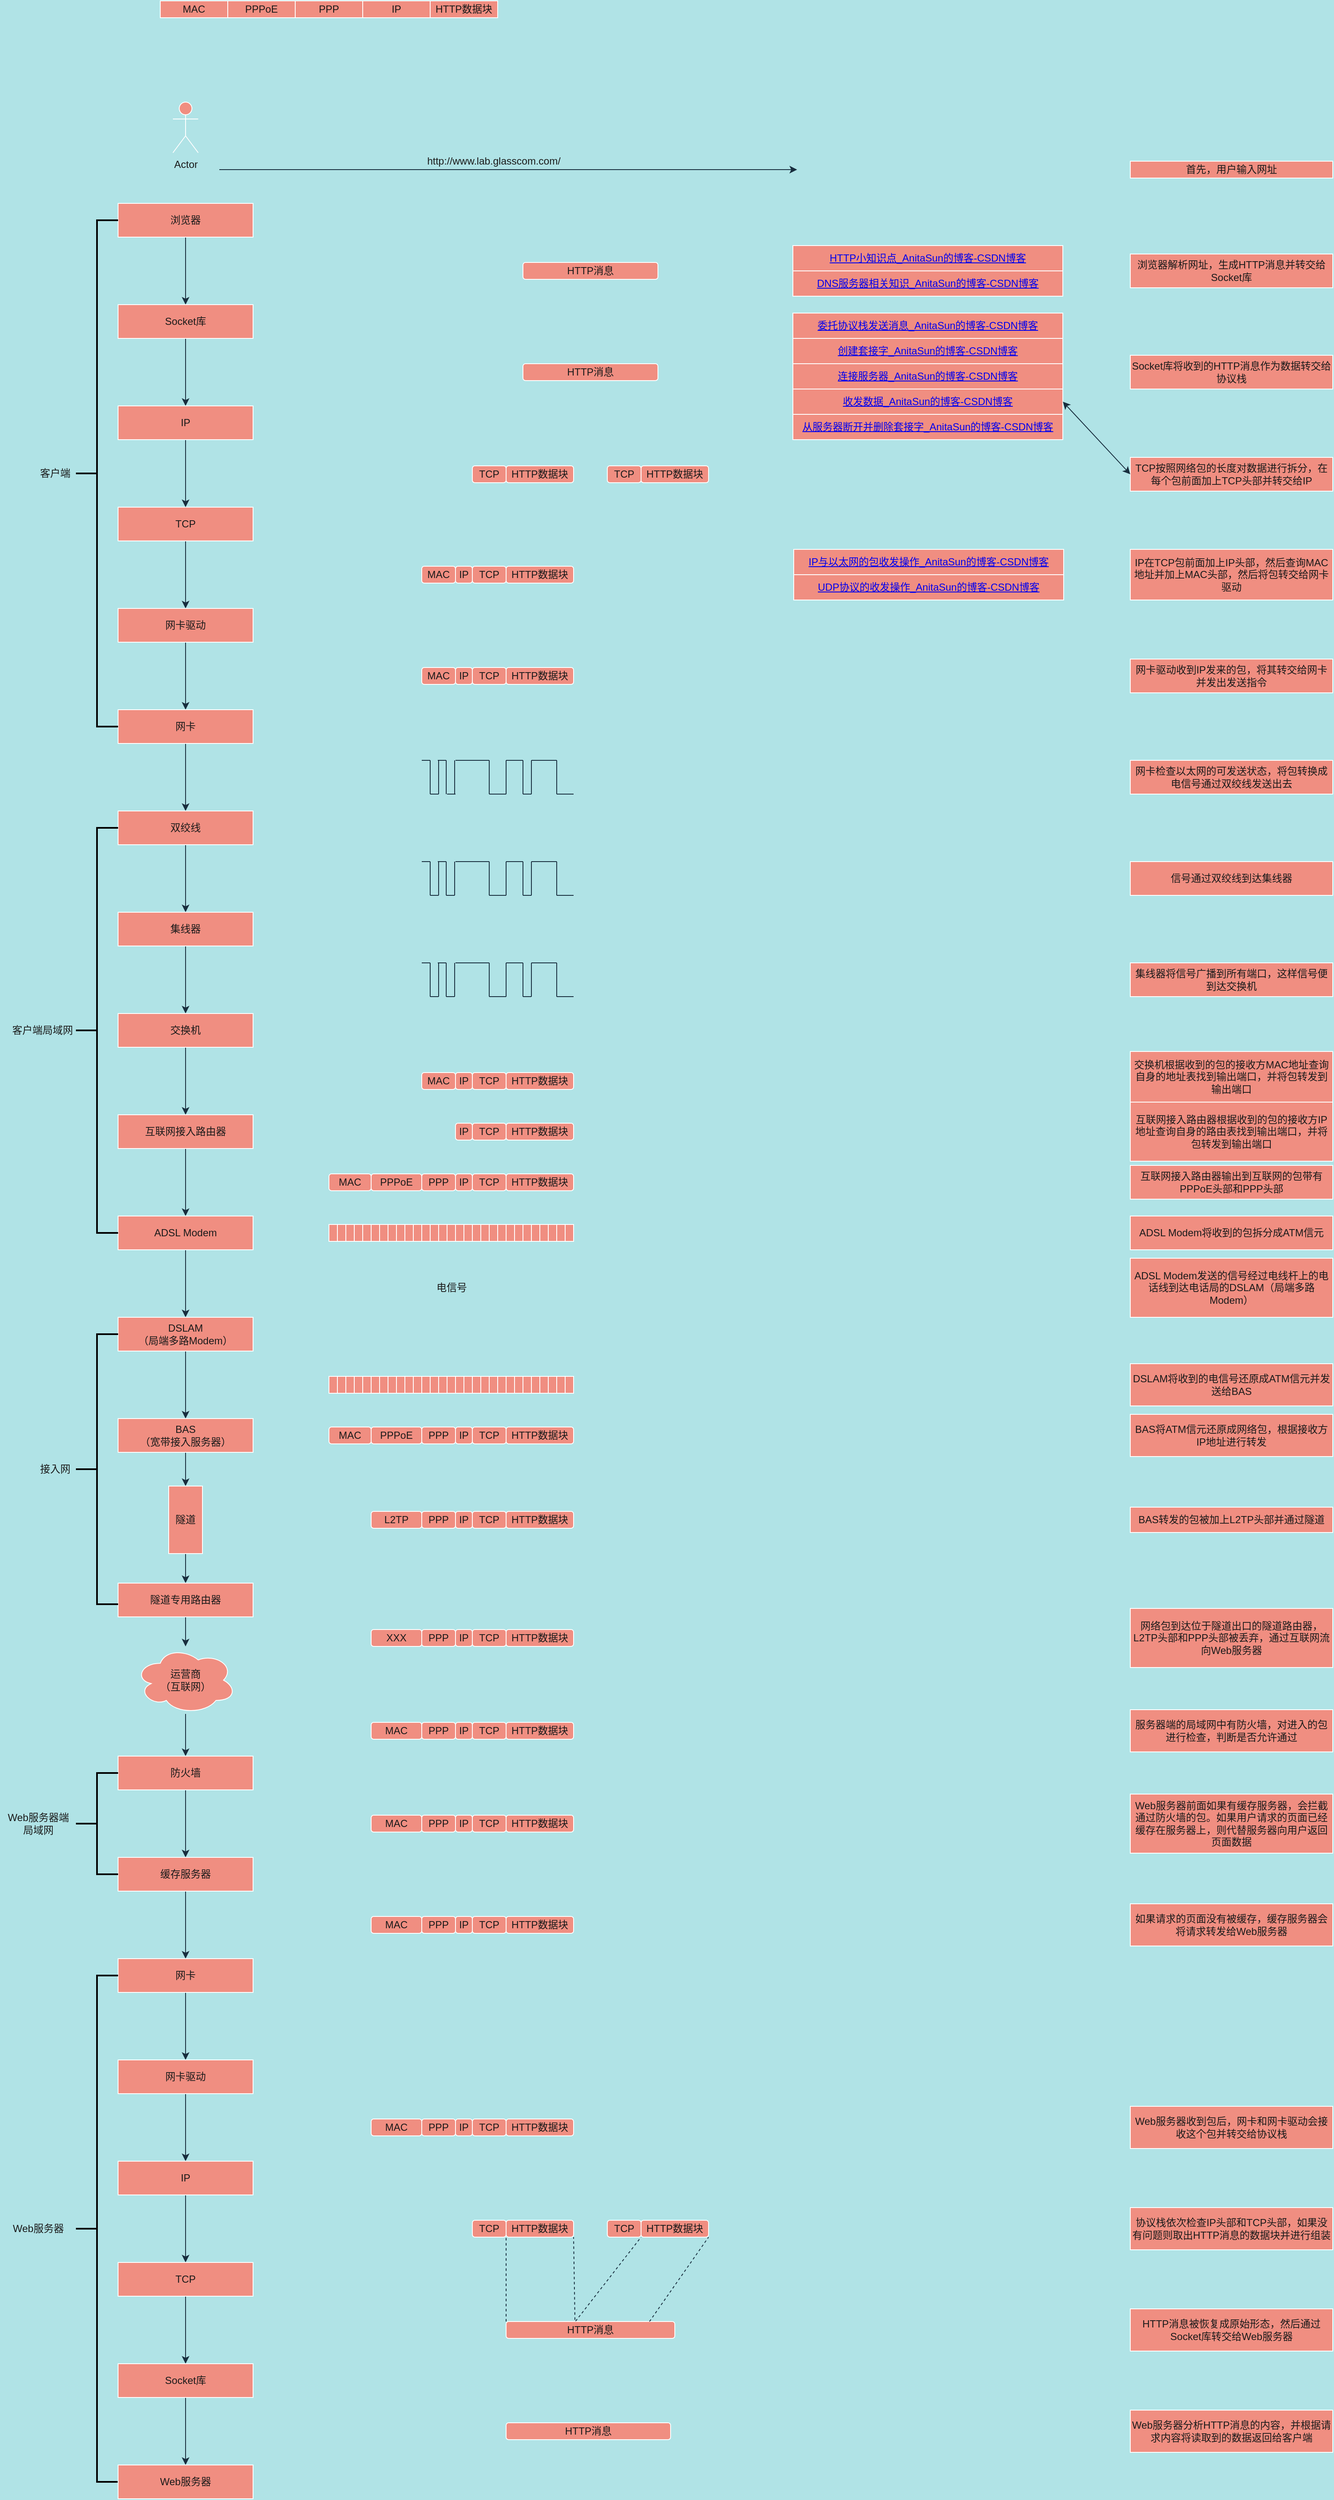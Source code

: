 <mxfile version="13.9.9" type="device"><diagram id="GtD26KtRExS6TPfQOA8Q" name="第 1 页"><mxGraphModel dx="1467" dy="1768" grid="1" gridSize="10" guides="1" tooltips="1" connect="1" arrows="1" fold="1" page="1" pageScale="1" pageWidth="827" pageHeight="1169" background="#B0E3E6" math="0" shadow="0"><root><mxCell id="0"/><mxCell id="1" parent="0"/><mxCell id="oxlwSR6yY7W8vclygPH_-40" value="" style="edgeStyle=orthogonalEdgeStyle;curved=0;rounded=1;sketch=0;orthogonalLoop=1;jettySize=auto;html=1;strokeColor=#182E3E;fontColor=#1A1A1A;" edge="1" parent="1" source="oxlwSR6yY7W8vclygPH_-1" target="oxlwSR6yY7W8vclygPH_-3"><mxGeometry relative="1" as="geometry"><Array as="points"><mxPoint x="200" y="240"/><mxPoint x="200" y="240"/></Array></mxGeometry></mxCell><mxCell id="oxlwSR6yY7W8vclygPH_-1" value="浏览器" style="rounded=0;whiteSpace=wrap;html=1;sketch=0;strokeColor=#FFFFFF;fillColor=#F08E81;fontColor=#1A1A1A;" vertex="1" parent="1"><mxGeometry x="120" y="160" width="160" height="40" as="geometry"/></mxCell><mxCell id="oxlwSR6yY7W8vclygPH_-396" value="" style="edgeStyle=orthogonalEdgeStyle;curved=0;rounded=1;sketch=0;orthogonalLoop=1;jettySize=auto;html=1;strokeColor=#182E3E;fontColor=#1A1A1A;" edge="1" parent="1" source="oxlwSR6yY7W8vclygPH_-3" target="oxlwSR6yY7W8vclygPH_-5"><mxGeometry relative="1" as="geometry"/></mxCell><mxCell id="oxlwSR6yY7W8vclygPH_-3" value="Socket库" style="rounded=0;whiteSpace=wrap;html=1;sketch=0;strokeColor=#FFFFFF;fillColor=#F08E81;fontColor=#1A1A1A;" vertex="1" parent="1"><mxGeometry x="120" y="280" width="160" height="40" as="geometry"/></mxCell><mxCell id="oxlwSR6yY7W8vclygPH_-395" value="" style="edgeStyle=orthogonalEdgeStyle;curved=0;rounded=1;sketch=0;orthogonalLoop=1;jettySize=auto;html=1;strokeColor=#182E3E;fontColor=#1A1A1A;" edge="1" parent="1" source="oxlwSR6yY7W8vclygPH_-4" target="oxlwSR6yY7W8vclygPH_-6"><mxGeometry relative="1" as="geometry"/></mxCell><mxCell id="oxlwSR6yY7W8vclygPH_-4" value="TCP" style="rounded=0;whiteSpace=wrap;html=1;sketch=0;strokeColor=#FFFFFF;fillColor=#F08E81;fontColor=#1A1A1A;" vertex="1" parent="1"><mxGeometry x="120" y="520" width="160" height="40" as="geometry"/></mxCell><mxCell id="oxlwSR6yY7W8vclygPH_-397" value="" style="edgeStyle=orthogonalEdgeStyle;curved=0;rounded=1;sketch=0;orthogonalLoop=1;jettySize=auto;html=1;strokeColor=#182E3E;fontColor=#1A1A1A;" edge="1" parent="1" source="oxlwSR6yY7W8vclygPH_-5" target="oxlwSR6yY7W8vclygPH_-4"><mxGeometry relative="1" as="geometry"/></mxCell><mxCell id="oxlwSR6yY7W8vclygPH_-5" value="IP" style="rounded=0;whiteSpace=wrap;html=1;sketch=0;strokeColor=#FFFFFF;fillColor=#F08E81;fontColor=#1A1A1A;" vertex="1" parent="1"><mxGeometry x="120" y="400" width="160" height="40" as="geometry"/></mxCell><mxCell id="oxlwSR6yY7W8vclygPH_-44" value="" style="edgeStyle=orthogonalEdgeStyle;curved=0;rounded=1;sketch=0;orthogonalLoop=1;jettySize=auto;html=1;strokeColor=#182E3E;fontColor=#1A1A1A;" edge="1" parent="1" source="oxlwSR6yY7W8vclygPH_-6" target="oxlwSR6yY7W8vclygPH_-7"><mxGeometry relative="1" as="geometry"/></mxCell><mxCell id="oxlwSR6yY7W8vclygPH_-6" value="网卡驱动" style="rounded=0;whiteSpace=wrap;html=1;sketch=0;strokeColor=#FFFFFF;fillColor=#F08E81;fontColor=#1A1A1A;" vertex="1" parent="1"><mxGeometry x="120" y="640" width="160" height="40" as="geometry"/></mxCell><mxCell id="oxlwSR6yY7W8vclygPH_-45" value="" style="edgeStyle=orthogonalEdgeStyle;curved=0;rounded=1;sketch=0;orthogonalLoop=1;jettySize=auto;html=1;strokeColor=#182E3E;fontColor=#1A1A1A;" edge="1" parent="1" source="oxlwSR6yY7W8vclygPH_-7" target="oxlwSR6yY7W8vclygPH_-8"><mxGeometry relative="1" as="geometry"/></mxCell><mxCell id="oxlwSR6yY7W8vclygPH_-7" value="网卡" style="rounded=0;whiteSpace=wrap;html=1;sketch=0;strokeColor=#FFFFFF;fillColor=#F08E81;fontColor=#1A1A1A;" vertex="1" parent="1"><mxGeometry x="120" y="760" width="160" height="40" as="geometry"/></mxCell><mxCell id="oxlwSR6yY7W8vclygPH_-46" value="" style="edgeStyle=orthogonalEdgeStyle;curved=0;rounded=1;sketch=0;orthogonalLoop=1;jettySize=auto;html=1;strokeColor=#182E3E;fontColor=#1A1A1A;" edge="1" parent="1" source="oxlwSR6yY7W8vclygPH_-8" target="oxlwSR6yY7W8vclygPH_-9"><mxGeometry relative="1" as="geometry"/></mxCell><mxCell id="oxlwSR6yY7W8vclygPH_-8" value="双绞线" style="rounded=0;whiteSpace=wrap;html=1;sketch=0;strokeColor=#FFFFFF;fillColor=#F08E81;fontColor=#1A1A1A;" vertex="1" parent="1"><mxGeometry x="120" y="880" width="160" height="40" as="geometry"/></mxCell><mxCell id="oxlwSR6yY7W8vclygPH_-47" value="" style="edgeStyle=orthogonalEdgeStyle;curved=0;rounded=1;sketch=0;orthogonalLoop=1;jettySize=auto;html=1;strokeColor=#182E3E;fontColor=#1A1A1A;" edge="1" parent="1" source="oxlwSR6yY7W8vclygPH_-9" target="oxlwSR6yY7W8vclygPH_-10"><mxGeometry relative="1" as="geometry"/></mxCell><mxCell id="oxlwSR6yY7W8vclygPH_-9" value="集线器" style="rounded=0;whiteSpace=wrap;html=1;sketch=0;strokeColor=#FFFFFF;fillColor=#F08E81;fontColor=#1A1A1A;" vertex="1" parent="1"><mxGeometry x="120" y="1000" width="160" height="40" as="geometry"/></mxCell><mxCell id="oxlwSR6yY7W8vclygPH_-48" value="" style="edgeStyle=orthogonalEdgeStyle;curved=0;rounded=1;sketch=0;orthogonalLoop=1;jettySize=auto;html=1;strokeColor=#182E3E;fontColor=#1A1A1A;" edge="1" parent="1" source="oxlwSR6yY7W8vclygPH_-10" target="oxlwSR6yY7W8vclygPH_-11"><mxGeometry relative="1" as="geometry"/></mxCell><mxCell id="oxlwSR6yY7W8vclygPH_-10" value="交换机" style="rounded=0;whiteSpace=wrap;html=1;sketch=0;strokeColor=#FFFFFF;fillColor=#F08E81;fontColor=#1A1A1A;" vertex="1" parent="1"><mxGeometry x="120" y="1120" width="160" height="40" as="geometry"/></mxCell><mxCell id="oxlwSR6yY7W8vclygPH_-49" value="" style="edgeStyle=orthogonalEdgeStyle;curved=0;rounded=1;sketch=0;orthogonalLoop=1;jettySize=auto;html=1;strokeColor=#182E3E;fontColor=#1A1A1A;" edge="1" parent="1" source="oxlwSR6yY7W8vclygPH_-11" target="oxlwSR6yY7W8vclygPH_-12"><mxGeometry relative="1" as="geometry"/></mxCell><mxCell id="oxlwSR6yY7W8vclygPH_-11" value="互联网接入路由器" style="rounded=0;whiteSpace=wrap;html=1;sketch=0;strokeColor=#FFFFFF;fillColor=#F08E81;fontColor=#1A1A1A;" vertex="1" parent="1"><mxGeometry x="120" y="1240" width="160" height="40" as="geometry"/></mxCell><mxCell id="oxlwSR6yY7W8vclygPH_-50" value="" style="edgeStyle=orthogonalEdgeStyle;curved=0;rounded=1;sketch=0;orthogonalLoop=1;jettySize=auto;html=1;strokeColor=#182E3E;fontColor=#1A1A1A;" edge="1" parent="1" source="oxlwSR6yY7W8vclygPH_-12" target="oxlwSR6yY7W8vclygPH_-13"><mxGeometry relative="1" as="geometry"/></mxCell><mxCell id="oxlwSR6yY7W8vclygPH_-12" value="ADSL Modem" style="rounded=0;whiteSpace=wrap;html=1;sketch=0;strokeColor=#FFFFFF;fillColor=#F08E81;fontColor=#1A1A1A;" vertex="1" parent="1"><mxGeometry x="120" y="1360" width="160" height="40" as="geometry"/></mxCell><mxCell id="oxlwSR6yY7W8vclygPH_-51" value="" style="edgeStyle=orthogonalEdgeStyle;curved=0;rounded=1;sketch=0;orthogonalLoop=1;jettySize=auto;html=1;strokeColor=#182E3E;fontColor=#1A1A1A;" edge="1" parent="1" source="oxlwSR6yY7W8vclygPH_-13" target="oxlwSR6yY7W8vclygPH_-14"><mxGeometry relative="1" as="geometry"/></mxCell><mxCell id="oxlwSR6yY7W8vclygPH_-13" value="DSLAM&lt;br&gt;（局端多路Modem）" style="rounded=0;whiteSpace=wrap;html=1;sketch=0;strokeColor=#FFFFFF;fillColor=#F08E81;fontColor=#1A1A1A;" vertex="1" parent="1"><mxGeometry x="120" y="1480" width="160" height="40" as="geometry"/></mxCell><mxCell id="oxlwSR6yY7W8vclygPH_-52" value="" style="edgeStyle=orthogonalEdgeStyle;curved=0;rounded=1;sketch=0;orthogonalLoop=1;jettySize=auto;html=1;strokeColor=#182E3E;fontColor=#1A1A1A;" edge="1" parent="1" source="oxlwSR6yY7W8vclygPH_-14" target="oxlwSR6yY7W8vclygPH_-15"><mxGeometry relative="1" as="geometry"/></mxCell><mxCell id="oxlwSR6yY7W8vclygPH_-14" value="BAS&lt;br&gt;（宽带接入服务器）" style="rounded=0;whiteSpace=wrap;html=1;sketch=0;strokeColor=#FFFFFF;fillColor=#F08E81;fontColor=#1A1A1A;" vertex="1" parent="1"><mxGeometry x="120" y="1600" width="160" height="40" as="geometry"/></mxCell><mxCell id="oxlwSR6yY7W8vclygPH_-53" value="" style="edgeStyle=orthogonalEdgeStyle;curved=0;rounded=1;sketch=0;orthogonalLoop=1;jettySize=auto;html=1;strokeColor=#182E3E;fontColor=#1A1A1A;entryX=0.5;entryY=0;entryDx=0;entryDy=0;" edge="1" parent="1" source="oxlwSR6yY7W8vclygPH_-15" target="oxlwSR6yY7W8vclygPH_-16"><mxGeometry relative="1" as="geometry"/></mxCell><mxCell id="oxlwSR6yY7W8vclygPH_-15" value="隧道" style="rounded=0;whiteSpace=wrap;html=1;sketch=0;strokeColor=#FFFFFF;fillColor=#F08E81;fontColor=#1A1A1A;" vertex="1" parent="1"><mxGeometry x="180" y="1680" width="40" height="80" as="geometry"/></mxCell><mxCell id="oxlwSR6yY7W8vclygPH_-54" value="" style="edgeStyle=orthogonalEdgeStyle;curved=0;rounded=1;sketch=0;orthogonalLoop=1;jettySize=auto;html=1;strokeColor=#182E3E;fontColor=#1A1A1A;" edge="1" parent="1" source="oxlwSR6yY7W8vclygPH_-16" target="oxlwSR6yY7W8vclygPH_-17"><mxGeometry relative="1" as="geometry"/></mxCell><mxCell id="oxlwSR6yY7W8vclygPH_-16" value="隧道专用路由器" style="rounded=0;whiteSpace=wrap;html=1;sketch=0;strokeColor=#FFFFFF;fillColor=#F08E81;fontColor=#1A1A1A;" vertex="1" parent="1"><mxGeometry x="120" y="1795" width="160" height="40" as="geometry"/></mxCell><mxCell id="oxlwSR6yY7W8vclygPH_-55" value="" style="edgeStyle=orthogonalEdgeStyle;curved=0;rounded=1;sketch=0;orthogonalLoop=1;jettySize=auto;html=1;strokeColor=#182E3E;fontColor=#1A1A1A;entryX=0.5;entryY=0;entryDx=0;entryDy=0;" edge="1" parent="1" source="oxlwSR6yY7W8vclygPH_-17" target="oxlwSR6yY7W8vclygPH_-18"><mxGeometry relative="1" as="geometry"/></mxCell><mxCell id="oxlwSR6yY7W8vclygPH_-17" value="运营商&lt;br&gt;（互联网）" style="ellipse;shape=cloud;whiteSpace=wrap;html=1;rounded=0;sketch=0;strokeColor=#FFFFFF;fillColor=#F08E81;fontColor=#1A1A1A;" vertex="1" parent="1"><mxGeometry x="140" y="1870" width="120" height="80" as="geometry"/></mxCell><mxCell id="oxlwSR6yY7W8vclygPH_-56" value="" style="edgeStyle=orthogonalEdgeStyle;curved=0;rounded=1;sketch=0;orthogonalLoop=1;jettySize=auto;html=1;strokeColor=#182E3E;fontColor=#1A1A1A;" edge="1" parent="1" source="oxlwSR6yY7W8vclygPH_-18" target="oxlwSR6yY7W8vclygPH_-19"><mxGeometry relative="1" as="geometry"/></mxCell><mxCell id="oxlwSR6yY7W8vclygPH_-18" value="防火墙" style="rounded=0;whiteSpace=wrap;html=1;sketch=0;strokeColor=#FFFFFF;fillColor=#F08E81;fontColor=#1A1A1A;" vertex="1" parent="1"><mxGeometry x="120" y="2000" width="160" height="40" as="geometry"/></mxCell><mxCell id="oxlwSR6yY7W8vclygPH_-57" value="" style="edgeStyle=orthogonalEdgeStyle;curved=0;rounded=1;sketch=0;orthogonalLoop=1;jettySize=auto;html=1;strokeColor=#182E3E;fontColor=#1A1A1A;" edge="1" parent="1" source="oxlwSR6yY7W8vclygPH_-19" target="oxlwSR6yY7W8vclygPH_-20"><mxGeometry relative="1" as="geometry"/></mxCell><mxCell id="oxlwSR6yY7W8vclygPH_-19" value="缓存服务器" style="rounded=0;whiteSpace=wrap;html=1;sketch=0;strokeColor=#FFFFFF;fillColor=#F08E81;fontColor=#1A1A1A;" vertex="1" parent="1"><mxGeometry x="120" y="2120" width="160" height="40" as="geometry"/></mxCell><mxCell id="oxlwSR6yY7W8vclygPH_-58" value="" style="edgeStyle=orthogonalEdgeStyle;curved=0;rounded=1;sketch=0;orthogonalLoop=1;jettySize=auto;html=1;strokeColor=#182E3E;fontColor=#1A1A1A;" edge="1" parent="1" source="oxlwSR6yY7W8vclygPH_-20" target="oxlwSR6yY7W8vclygPH_-21"><mxGeometry relative="1" as="geometry"/></mxCell><mxCell id="oxlwSR6yY7W8vclygPH_-20" value="网卡" style="rounded=0;whiteSpace=wrap;html=1;sketch=0;strokeColor=#FFFFFF;fillColor=#F08E81;fontColor=#1A1A1A;" vertex="1" parent="1"><mxGeometry x="120" y="2240" width="160" height="40" as="geometry"/></mxCell><mxCell id="oxlwSR6yY7W8vclygPH_-59" value="" style="edgeStyle=orthogonalEdgeStyle;curved=0;rounded=1;sketch=0;orthogonalLoop=1;jettySize=auto;html=1;strokeColor=#182E3E;fontColor=#1A1A1A;" edge="1" parent="1" source="oxlwSR6yY7W8vclygPH_-21" target="oxlwSR6yY7W8vclygPH_-22"><mxGeometry relative="1" as="geometry"/></mxCell><mxCell id="oxlwSR6yY7W8vclygPH_-21" value="网卡驱动" style="rounded=0;whiteSpace=wrap;html=1;sketch=0;strokeColor=#FFFFFF;fillColor=#F08E81;fontColor=#1A1A1A;" vertex="1" parent="1"><mxGeometry x="120" y="2360" width="160" height="40" as="geometry"/></mxCell><mxCell id="oxlwSR6yY7W8vclygPH_-60" value="" style="edgeStyle=orthogonalEdgeStyle;curved=0;rounded=1;sketch=0;orthogonalLoop=1;jettySize=auto;html=1;strokeColor=#182E3E;fontColor=#1A1A1A;" edge="1" parent="1" source="oxlwSR6yY7W8vclygPH_-22" target="oxlwSR6yY7W8vclygPH_-23"><mxGeometry relative="1" as="geometry"/></mxCell><mxCell id="oxlwSR6yY7W8vclygPH_-22" value="IP" style="rounded=0;whiteSpace=wrap;html=1;sketch=0;strokeColor=#FFFFFF;fillColor=#F08E81;fontColor=#1A1A1A;" vertex="1" parent="1"><mxGeometry x="120" y="2480" width="160" height="40" as="geometry"/></mxCell><mxCell id="oxlwSR6yY7W8vclygPH_-363" value="" style="edgeStyle=orthogonalEdgeStyle;curved=0;rounded=1;sketch=0;orthogonalLoop=1;jettySize=auto;html=1;strokeColor=#182E3E;fontColor=#1A1A1A;" edge="1" parent="1" source="oxlwSR6yY7W8vclygPH_-23" target="oxlwSR6yY7W8vclygPH_-67"><mxGeometry relative="1" as="geometry"/></mxCell><mxCell id="oxlwSR6yY7W8vclygPH_-23" value="TCP" style="rounded=0;whiteSpace=wrap;html=1;sketch=0;strokeColor=#FFFFFF;fillColor=#F08E81;fontColor=#1A1A1A;" vertex="1" parent="1"><mxGeometry x="120" y="2600" width="160" height="40" as="geometry"/></mxCell><mxCell id="oxlwSR6yY7W8vclygPH_-29" value="MAC" style="rounded=0;whiteSpace=wrap;html=1;sketch=0;strokeColor=#FFFFFF;fillColor=#F08E81;fontColor=#1A1A1A;" vertex="1" parent="1"><mxGeometry x="170" y="-80" width="80" height="20" as="geometry"/></mxCell><mxCell id="oxlwSR6yY7W8vclygPH_-30" value="PPPoE" style="rounded=0;whiteSpace=wrap;html=1;sketch=0;strokeColor=#FFFFFF;fillColor=#F08E81;fontColor=#1A1A1A;" vertex="1" parent="1"><mxGeometry x="250" y="-80" width="80" height="20" as="geometry"/></mxCell><mxCell id="oxlwSR6yY7W8vclygPH_-31" value="PPP" style="rounded=0;whiteSpace=wrap;html=1;sketch=0;strokeColor=#FFFFFF;fillColor=#F08E81;fontColor=#1A1A1A;" vertex="1" parent="1"><mxGeometry x="330" y="-80" width="80" height="20" as="geometry"/></mxCell><mxCell id="oxlwSR6yY7W8vclygPH_-32" value="IP" style="rounded=0;whiteSpace=wrap;html=1;sketch=0;strokeColor=#FFFFFF;fillColor=#F08E81;fontColor=#1A1A1A;" vertex="1" parent="1"><mxGeometry x="410" y="-80" width="80" height="20" as="geometry"/></mxCell><mxCell id="oxlwSR6yY7W8vclygPH_-33" value="HTTP数据块" style="rounded=0;whiteSpace=wrap;html=1;sketch=0;strokeColor=#FFFFFF;fillColor=#F08E81;fontColor=#1A1A1A;" vertex="1" parent="1"><mxGeometry x="490" y="-80" width="80" height="20" as="geometry"/></mxCell><mxCell id="oxlwSR6yY7W8vclygPH_-34" value="Actor" style="shape=umlActor;verticalLabelPosition=bottom;verticalAlign=top;html=1;outlineConnect=0;rounded=0;sketch=0;strokeColor=#FFFFFF;fillColor=#F08E81;fontColor=#1A1A1A;" vertex="1" parent="1"><mxGeometry x="185" y="40" width="30" height="60" as="geometry"/></mxCell><mxCell id="oxlwSR6yY7W8vclygPH_-35" value="" style="endArrow=classic;html=1;strokeColor=#182E3E;fontColor=#1A1A1A;" edge="1" parent="1"><mxGeometry width="50" height="50" relative="1" as="geometry"><mxPoint x="240" y="120" as="sourcePoint"/><mxPoint x="925" y="120" as="targetPoint"/></mxGeometry></mxCell><mxCell id="oxlwSR6yY7W8vclygPH_-36" value="http://www.lab.glasscom.com/" style="text;html=1;align=center;verticalAlign=middle;resizable=0;points=[];autosize=1;fontColor=#1A1A1A;" vertex="1" parent="1"><mxGeometry x="480" y="100" width="170" height="20" as="geometry"/></mxCell><mxCell id="oxlwSR6yY7W8vclygPH_-61" value="" style="strokeWidth=2;html=1;shape=mxgraph.flowchart.annotation_2;align=left;labelPosition=right;pointerEvents=1;rounded=0;sketch=0;fillColor=#F08E81;fontColor=#1A1A1A;" vertex="1" parent="1"><mxGeometry x="70" y="180" width="50" height="600" as="geometry"/></mxCell><mxCell id="oxlwSR6yY7W8vclygPH_-62" value="" style="strokeWidth=2;html=1;shape=mxgraph.flowchart.annotation_2;align=left;labelPosition=right;pointerEvents=1;rounded=0;sketch=0;fillColor=#F08E81;fontColor=#1A1A1A;" vertex="1" parent="1"><mxGeometry x="70" y="900" width="50" height="480" as="geometry"/></mxCell><mxCell id="oxlwSR6yY7W8vclygPH_-63" value="" style="strokeWidth=2;html=1;shape=mxgraph.flowchart.annotation_2;align=left;labelPosition=right;pointerEvents=1;rounded=0;sketch=0;fillColor=#F08E81;fontColor=#1A1A1A;" vertex="1" parent="1"><mxGeometry x="70" y="1500" width="50" height="320" as="geometry"/></mxCell><mxCell id="oxlwSR6yY7W8vclygPH_-64" value="" style="strokeWidth=2;html=1;shape=mxgraph.flowchart.annotation_2;align=left;labelPosition=right;pointerEvents=1;rounded=0;sketch=0;fillColor=#F08E81;fontColor=#1A1A1A;" vertex="1" parent="1"><mxGeometry x="70" y="2020" width="50" height="120" as="geometry"/></mxCell><mxCell id="oxlwSR6yY7W8vclygPH_-65" value="" style="strokeWidth=2;html=1;shape=mxgraph.flowchart.annotation_2;align=left;labelPosition=right;pointerEvents=1;rounded=0;sketch=0;fillColor=#F08E81;fontColor=#1A1A1A;" vertex="1" parent="1"><mxGeometry x="70" y="2260" width="50" height="600" as="geometry"/></mxCell><mxCell id="oxlwSR6yY7W8vclygPH_-364" value="" style="edgeStyle=orthogonalEdgeStyle;curved=0;rounded=1;sketch=0;orthogonalLoop=1;jettySize=auto;html=1;strokeColor=#182E3E;fontColor=#1A1A1A;" edge="1" parent="1" source="oxlwSR6yY7W8vclygPH_-67" target="oxlwSR6yY7W8vclygPH_-68"><mxGeometry relative="1" as="geometry"/></mxCell><mxCell id="oxlwSR6yY7W8vclygPH_-67" value="Socket库" style="whiteSpace=wrap;html=1;rounded=0;sketch=0;strokeColor=#FFFFFF;fillColor=#F08E81;fontColor=#1A1A1A;" vertex="1" parent="1"><mxGeometry x="120" y="2720" width="160" height="40" as="geometry"/></mxCell><mxCell id="oxlwSR6yY7W8vclygPH_-68" value="Web服务器" style="whiteSpace=wrap;html=1;rounded=0;sketch=0;strokeColor=#FFFFFF;fillColor=#F08E81;fontColor=#1A1A1A;" vertex="1" parent="1"><mxGeometry x="120" y="2840" width="160" height="40" as="geometry"/></mxCell><mxCell id="oxlwSR6yY7W8vclygPH_-70" value="Web服务器" style="text;html=1;align=center;verticalAlign=middle;resizable=0;points=[];autosize=1;fontColor=#1A1A1A;" vertex="1" parent="1"><mxGeometry x="-15" y="2550" width="80" height="20" as="geometry"/></mxCell><mxCell id="oxlwSR6yY7W8vclygPH_-71" value="Web服务器端&lt;br&gt;局域网" style="text;html=1;align=center;verticalAlign=middle;resizable=0;points=[];autosize=1;fontColor=#1A1A1A;" vertex="1" parent="1"><mxGeometry x="-20" y="2065" width="90" height="30" as="geometry"/></mxCell><mxCell id="oxlwSR6yY7W8vclygPH_-72" value="接入网" style="text;html=1;align=center;verticalAlign=middle;resizable=0;points=[];autosize=1;fontColor=#1A1A1A;" vertex="1" parent="1"><mxGeometry x="20" y="1650" width="50" height="20" as="geometry"/></mxCell><mxCell id="oxlwSR6yY7W8vclygPH_-73" value="客户端局域网" style="text;html=1;align=center;verticalAlign=middle;resizable=0;points=[];autosize=1;fontColor=#1A1A1A;" vertex="1" parent="1"><mxGeometry x="-15" y="1130" width="90" height="20" as="geometry"/></mxCell><mxCell id="oxlwSR6yY7W8vclygPH_-74" value="客户端" style="text;html=1;align=center;verticalAlign=middle;resizable=0;points=[];autosize=1;fontColor=#1A1A1A;" vertex="1" parent="1"><mxGeometry x="20" y="470" width="50" height="20" as="geometry"/></mxCell><mxCell id="oxlwSR6yY7W8vclygPH_-76" value="HTTP消息" style="rounded=1;whiteSpace=wrap;html=1;sketch=0;strokeColor=#FFFFFF;fillColor=#F08E81;fontColor=#1A1A1A;" vertex="1" parent="1"><mxGeometry x="600" y="230" width="160" height="20" as="geometry"/></mxCell><mxCell id="oxlwSR6yY7W8vclygPH_-77" value="HTTP消息" style="rounded=1;whiteSpace=wrap;html=1;sketch=0;strokeColor=#FFFFFF;fillColor=#F08E81;fontColor=#1A1A1A;" vertex="1" parent="1"><mxGeometry x="600" y="350" width="160" height="20" as="geometry"/></mxCell><mxCell id="oxlwSR6yY7W8vclygPH_-78" value="TCP" style="rounded=1;whiteSpace=wrap;html=1;sketch=0;strokeColor=#FFFFFF;fillColor=#F08E81;fontColor=#1A1A1A;" vertex="1" parent="1"><mxGeometry x="540" y="471" width="40" height="20" as="geometry"/></mxCell><mxCell id="oxlwSR6yY7W8vclygPH_-79" value="HTTP数据块" style="rounded=1;whiteSpace=wrap;html=1;sketch=0;strokeColor=#FFFFFF;fillColor=#F08E81;fontColor=#1A1A1A;" vertex="1" parent="1"><mxGeometry x="580" y="471" width="80" height="20" as="geometry"/></mxCell><mxCell id="oxlwSR6yY7W8vclygPH_-80" value="TCP" style="rounded=1;whiteSpace=wrap;html=1;sketch=0;strokeColor=#FFFFFF;fillColor=#F08E81;fontColor=#1A1A1A;" vertex="1" parent="1"><mxGeometry x="700" y="471" width="40" height="20" as="geometry"/></mxCell><mxCell id="oxlwSR6yY7W8vclygPH_-81" value="HTTP数据块" style="rounded=1;whiteSpace=wrap;html=1;sketch=0;strokeColor=#FFFFFF;fillColor=#F08E81;fontColor=#1A1A1A;" vertex="1" parent="1"><mxGeometry x="740" y="471" width="80" height="20" as="geometry"/></mxCell><mxCell id="oxlwSR6yY7W8vclygPH_-82" value="TCP" style="rounded=1;whiteSpace=wrap;html=1;sketch=0;strokeColor=#FFFFFF;fillColor=#F08E81;fontColor=#1A1A1A;" vertex="1" parent="1"><mxGeometry x="540" y="590" width="40" height="20" as="geometry"/></mxCell><mxCell id="oxlwSR6yY7W8vclygPH_-83" value="HTTP数据块" style="rounded=1;whiteSpace=wrap;html=1;sketch=0;strokeColor=#FFFFFF;fillColor=#F08E81;fontColor=#1A1A1A;" vertex="1" parent="1"><mxGeometry x="580" y="590" width="80" height="20" as="geometry"/></mxCell><mxCell id="oxlwSR6yY7W8vclygPH_-84" value="IP" style="rounded=1;whiteSpace=wrap;html=1;sketch=0;strokeColor=#FFFFFF;fillColor=#F08E81;fontColor=#1A1A1A;" vertex="1" parent="1"><mxGeometry x="520" y="590" width="20" height="20" as="geometry"/></mxCell><mxCell id="oxlwSR6yY7W8vclygPH_-85" value="MAC" style="rounded=1;whiteSpace=wrap;html=1;sketch=0;strokeColor=#FFFFFF;fillColor=#F08E81;fontColor=#1A1A1A;" vertex="1" parent="1"><mxGeometry x="480" y="590" width="40" height="20" as="geometry"/></mxCell><mxCell id="oxlwSR6yY7W8vclygPH_-90" value="TCP" style="rounded=1;whiteSpace=wrap;html=1;sketch=0;strokeColor=#FFFFFF;fillColor=#F08E81;fontColor=#1A1A1A;" vertex="1" parent="1"><mxGeometry x="540" y="710" width="40" height="20" as="geometry"/></mxCell><mxCell id="oxlwSR6yY7W8vclygPH_-91" value="HTTP数据块" style="rounded=1;whiteSpace=wrap;html=1;sketch=0;strokeColor=#FFFFFF;fillColor=#F08E81;fontColor=#1A1A1A;" vertex="1" parent="1"><mxGeometry x="580" y="710" width="80" height="20" as="geometry"/></mxCell><mxCell id="oxlwSR6yY7W8vclygPH_-92" value="IP" style="rounded=1;whiteSpace=wrap;html=1;sketch=0;strokeColor=#FFFFFF;fillColor=#F08E81;fontColor=#1A1A1A;" vertex="1" parent="1"><mxGeometry x="520" y="710" width="20" height="20" as="geometry"/></mxCell><mxCell id="oxlwSR6yY7W8vclygPH_-93" value="MAC" style="rounded=1;whiteSpace=wrap;html=1;sketch=0;strokeColor=#FFFFFF;fillColor=#F08E81;fontColor=#1A1A1A;" vertex="1" parent="1"><mxGeometry x="480" y="710" width="40" height="20" as="geometry"/></mxCell><mxCell id="oxlwSR6yY7W8vclygPH_-94" value="" style="endArrow=none;html=1;strokeColor=#182E3E;fontColor=#1A1A1A;" edge="1" parent="1"><mxGeometry width="50" height="50" relative="1" as="geometry"><mxPoint x="480" y="820" as="sourcePoint"/><mxPoint x="490" y="820" as="targetPoint"/></mxGeometry></mxCell><mxCell id="oxlwSR6yY7W8vclygPH_-95" value="" style="endArrow=none;html=1;strokeColor=#182E3E;fontColor=#1A1A1A;" edge="1" parent="1"><mxGeometry width="50" height="50" relative="1" as="geometry"><mxPoint x="490" y="820" as="sourcePoint"/><mxPoint x="490" y="860" as="targetPoint"/></mxGeometry></mxCell><mxCell id="oxlwSR6yY7W8vclygPH_-96" value="" style="endArrow=none;html=1;strokeColor=#182E3E;fontColor=#1A1A1A;" edge="1" parent="1"><mxGeometry width="50" height="50" relative="1" as="geometry"><mxPoint x="490" y="860" as="sourcePoint"/><mxPoint x="500" y="860" as="targetPoint"/></mxGeometry></mxCell><mxCell id="oxlwSR6yY7W8vclygPH_-97" value="" style="endArrow=none;html=1;strokeColor=#182E3E;fontColor=#1A1A1A;" edge="1" parent="1"><mxGeometry width="50" height="50" relative="1" as="geometry"><mxPoint x="500" y="860" as="sourcePoint"/><mxPoint x="500" y="820" as="targetPoint"/></mxGeometry></mxCell><mxCell id="oxlwSR6yY7W8vclygPH_-98" value="" style="endArrow=none;html=1;strokeColor=#182E3E;fontColor=#1A1A1A;" edge="1" parent="1"><mxGeometry width="50" height="50" relative="1" as="geometry"><mxPoint x="499" y="820" as="sourcePoint"/><mxPoint x="509" y="820" as="targetPoint"/></mxGeometry></mxCell><mxCell id="oxlwSR6yY7W8vclygPH_-99" value="" style="endArrow=none;html=1;strokeColor=#182E3E;fontColor=#1A1A1A;" edge="1" parent="1"><mxGeometry width="50" height="50" relative="1" as="geometry"><mxPoint x="509" y="820" as="sourcePoint"/><mxPoint x="509" y="860" as="targetPoint"/></mxGeometry></mxCell><mxCell id="oxlwSR6yY7W8vclygPH_-100" value="" style="endArrow=none;html=1;strokeColor=#182E3E;fontColor=#1A1A1A;" edge="1" parent="1"><mxGeometry width="50" height="50" relative="1" as="geometry"><mxPoint x="510" y="860" as="sourcePoint"/><mxPoint x="520" y="860" as="targetPoint"/></mxGeometry></mxCell><mxCell id="oxlwSR6yY7W8vclygPH_-101" value="" style="endArrow=none;html=1;strokeColor=#182E3E;fontColor=#1A1A1A;" edge="1" parent="1"><mxGeometry width="50" height="50" relative="1" as="geometry"><mxPoint x="519" y="860" as="sourcePoint"/><mxPoint x="519" y="820" as="targetPoint"/></mxGeometry></mxCell><mxCell id="oxlwSR6yY7W8vclygPH_-110" value="" style="endArrow=none;html=1;strokeColor=#182E3E;fontColor=#1A1A1A;" edge="1" parent="1"><mxGeometry width="50" height="50" relative="1" as="geometry"><mxPoint x="520" y="820" as="sourcePoint"/><mxPoint x="560" y="820" as="targetPoint"/></mxGeometry></mxCell><mxCell id="oxlwSR6yY7W8vclygPH_-111" value="" style="endArrow=none;html=1;strokeColor=#182E3E;fontColor=#1A1A1A;" edge="1" parent="1"><mxGeometry width="50" height="50" relative="1" as="geometry"><mxPoint x="560" y="820" as="sourcePoint"/><mxPoint x="560" y="860" as="targetPoint"/></mxGeometry></mxCell><mxCell id="oxlwSR6yY7W8vclygPH_-112" value="" style="endArrow=none;html=1;strokeColor=#182E3E;fontColor=#1A1A1A;" edge="1" parent="1"><mxGeometry width="50" height="50" relative="1" as="geometry"><mxPoint x="560" y="860" as="sourcePoint"/><mxPoint x="580" y="860" as="targetPoint"/></mxGeometry></mxCell><mxCell id="oxlwSR6yY7W8vclygPH_-113" value="" style="endArrow=none;html=1;strokeColor=#182E3E;fontColor=#1A1A1A;" edge="1" parent="1"><mxGeometry width="50" height="50" relative="1" as="geometry"><mxPoint x="580" y="860" as="sourcePoint"/><mxPoint x="580" y="820" as="targetPoint"/></mxGeometry></mxCell><mxCell id="oxlwSR6yY7W8vclygPH_-114" value="" style="endArrow=none;html=1;strokeColor=#182E3E;fontColor=#1A1A1A;" edge="1" parent="1"><mxGeometry width="50" height="50" relative="1" as="geometry"><mxPoint x="580" y="820" as="sourcePoint"/><mxPoint x="600" y="820" as="targetPoint"/></mxGeometry></mxCell><mxCell id="oxlwSR6yY7W8vclygPH_-115" value="" style="endArrow=none;html=1;strokeColor=#182E3E;fontColor=#1A1A1A;" edge="1" parent="1"><mxGeometry width="50" height="50" relative="1" as="geometry"><mxPoint x="600" y="820" as="sourcePoint"/><mxPoint x="600" y="860" as="targetPoint"/></mxGeometry></mxCell><mxCell id="oxlwSR6yY7W8vclygPH_-116" value="" style="endArrow=none;html=1;strokeColor=#182E3E;fontColor=#1A1A1A;" edge="1" parent="1"><mxGeometry width="50" height="50" relative="1" as="geometry"><mxPoint x="600" y="860" as="sourcePoint"/><mxPoint x="610" y="860" as="targetPoint"/></mxGeometry></mxCell><mxCell id="oxlwSR6yY7W8vclygPH_-117" value="" style="endArrow=none;html=1;strokeColor=#182E3E;fontColor=#1A1A1A;" edge="1" parent="1"><mxGeometry width="50" height="50" relative="1" as="geometry"><mxPoint x="610" y="860" as="sourcePoint"/><mxPoint x="610" y="820" as="targetPoint"/></mxGeometry></mxCell><mxCell id="oxlwSR6yY7W8vclygPH_-118" value="" style="endArrow=none;html=1;strokeColor=#182E3E;fontColor=#1A1A1A;" edge="1" parent="1"><mxGeometry width="50" height="50" relative="1" as="geometry"><mxPoint x="610" y="820" as="sourcePoint"/><mxPoint x="640" y="820" as="targetPoint"/></mxGeometry></mxCell><mxCell id="oxlwSR6yY7W8vclygPH_-119" value="" style="endArrow=none;html=1;strokeColor=#182E3E;fontColor=#1A1A1A;" edge="1" parent="1"><mxGeometry width="50" height="50" relative="1" as="geometry"><mxPoint x="640" y="820" as="sourcePoint"/><mxPoint x="640" y="860" as="targetPoint"/></mxGeometry></mxCell><mxCell id="oxlwSR6yY7W8vclygPH_-120" value="" style="endArrow=none;html=1;strokeColor=#182E3E;fontColor=#1A1A1A;" edge="1" parent="1"><mxGeometry width="50" height="50" relative="1" as="geometry"><mxPoint x="640" y="860" as="sourcePoint"/><mxPoint x="660" y="860" as="targetPoint"/></mxGeometry></mxCell><mxCell id="oxlwSR6yY7W8vclygPH_-197" value="" style="endArrow=none;html=1;strokeColor=#182E3E;fontColor=#1A1A1A;" edge="1" parent="1"><mxGeometry width="50" height="50" relative="1" as="geometry"><mxPoint x="480" y="940" as="sourcePoint"/><mxPoint x="490" y="940" as="targetPoint"/></mxGeometry></mxCell><mxCell id="oxlwSR6yY7W8vclygPH_-198" value="" style="endArrow=none;html=1;strokeColor=#182E3E;fontColor=#1A1A1A;" edge="1" parent="1"><mxGeometry width="50" height="50" relative="1" as="geometry"><mxPoint x="490" y="940" as="sourcePoint"/><mxPoint x="490" y="980" as="targetPoint"/></mxGeometry></mxCell><mxCell id="oxlwSR6yY7W8vclygPH_-199" value="" style="endArrow=none;html=1;strokeColor=#182E3E;fontColor=#1A1A1A;" edge="1" parent="1"><mxGeometry width="50" height="50" relative="1" as="geometry"><mxPoint x="490" y="980" as="sourcePoint"/><mxPoint x="500" y="980" as="targetPoint"/></mxGeometry></mxCell><mxCell id="oxlwSR6yY7W8vclygPH_-200" value="" style="endArrow=none;html=1;strokeColor=#182E3E;fontColor=#1A1A1A;" edge="1" parent="1"><mxGeometry width="50" height="50" relative="1" as="geometry"><mxPoint x="500" y="980" as="sourcePoint"/><mxPoint x="500" y="940" as="targetPoint"/></mxGeometry></mxCell><mxCell id="oxlwSR6yY7W8vclygPH_-201" value="" style="endArrow=none;html=1;strokeColor=#182E3E;fontColor=#1A1A1A;" edge="1" parent="1"><mxGeometry width="50" height="50" relative="1" as="geometry"><mxPoint x="499" y="940" as="sourcePoint"/><mxPoint x="509" y="940" as="targetPoint"/></mxGeometry></mxCell><mxCell id="oxlwSR6yY7W8vclygPH_-202" value="" style="endArrow=none;html=1;strokeColor=#182E3E;fontColor=#1A1A1A;" edge="1" parent="1"><mxGeometry width="50" height="50" relative="1" as="geometry"><mxPoint x="509" y="940" as="sourcePoint"/><mxPoint x="509" y="980" as="targetPoint"/></mxGeometry></mxCell><mxCell id="oxlwSR6yY7W8vclygPH_-203" value="" style="endArrow=none;html=1;strokeColor=#182E3E;fontColor=#1A1A1A;" edge="1" parent="1"><mxGeometry width="50" height="50" relative="1" as="geometry"><mxPoint x="509" y="980" as="sourcePoint"/><mxPoint x="519" y="980" as="targetPoint"/></mxGeometry></mxCell><mxCell id="oxlwSR6yY7W8vclygPH_-204" value="" style="endArrow=none;html=1;strokeColor=#182E3E;fontColor=#1A1A1A;" edge="1" parent="1"><mxGeometry width="50" height="50" relative="1" as="geometry"><mxPoint x="519" y="980" as="sourcePoint"/><mxPoint x="519" y="940" as="targetPoint"/></mxGeometry></mxCell><mxCell id="oxlwSR6yY7W8vclygPH_-205" value="" style="endArrow=none;html=1;strokeColor=#182E3E;fontColor=#1A1A1A;" edge="1" parent="1"><mxGeometry width="50" height="50" relative="1" as="geometry"><mxPoint x="520" y="940" as="sourcePoint"/><mxPoint x="560" y="940" as="targetPoint"/></mxGeometry></mxCell><mxCell id="oxlwSR6yY7W8vclygPH_-206" value="" style="endArrow=none;html=1;strokeColor=#182E3E;fontColor=#1A1A1A;" edge="1" parent="1"><mxGeometry width="50" height="50" relative="1" as="geometry"><mxPoint x="560" y="940" as="sourcePoint"/><mxPoint x="560" y="980" as="targetPoint"/></mxGeometry></mxCell><mxCell id="oxlwSR6yY7W8vclygPH_-207" value="" style="endArrow=none;html=1;strokeColor=#182E3E;fontColor=#1A1A1A;" edge="1" parent="1"><mxGeometry width="50" height="50" relative="1" as="geometry"><mxPoint x="560" y="980" as="sourcePoint"/><mxPoint x="580" y="980" as="targetPoint"/></mxGeometry></mxCell><mxCell id="oxlwSR6yY7W8vclygPH_-208" value="" style="endArrow=none;html=1;strokeColor=#182E3E;fontColor=#1A1A1A;" edge="1" parent="1"><mxGeometry width="50" height="50" relative="1" as="geometry"><mxPoint x="580" y="980" as="sourcePoint"/><mxPoint x="580" y="940" as="targetPoint"/></mxGeometry></mxCell><mxCell id="oxlwSR6yY7W8vclygPH_-209" value="" style="endArrow=none;html=1;strokeColor=#182E3E;fontColor=#1A1A1A;" edge="1" parent="1"><mxGeometry width="50" height="50" relative="1" as="geometry"><mxPoint x="580" y="940" as="sourcePoint"/><mxPoint x="600" y="940" as="targetPoint"/></mxGeometry></mxCell><mxCell id="oxlwSR6yY7W8vclygPH_-210" value="" style="endArrow=none;html=1;strokeColor=#182E3E;fontColor=#1A1A1A;" edge="1" parent="1"><mxGeometry width="50" height="50" relative="1" as="geometry"><mxPoint x="600" y="940" as="sourcePoint"/><mxPoint x="600" y="980" as="targetPoint"/></mxGeometry></mxCell><mxCell id="oxlwSR6yY7W8vclygPH_-211" value="" style="endArrow=none;html=1;strokeColor=#182E3E;fontColor=#1A1A1A;" edge="1" parent="1"><mxGeometry width="50" height="50" relative="1" as="geometry"><mxPoint x="600" y="980" as="sourcePoint"/><mxPoint x="610" y="980" as="targetPoint"/></mxGeometry></mxCell><mxCell id="oxlwSR6yY7W8vclygPH_-212" value="" style="endArrow=none;html=1;strokeColor=#182E3E;fontColor=#1A1A1A;" edge="1" parent="1"><mxGeometry width="50" height="50" relative="1" as="geometry"><mxPoint x="610" y="980" as="sourcePoint"/><mxPoint x="610" y="940" as="targetPoint"/></mxGeometry></mxCell><mxCell id="oxlwSR6yY7W8vclygPH_-213" value="" style="endArrow=none;html=1;strokeColor=#182E3E;fontColor=#1A1A1A;" edge="1" parent="1"><mxGeometry width="50" height="50" relative="1" as="geometry"><mxPoint x="610" y="940" as="sourcePoint"/><mxPoint x="640" y="940" as="targetPoint"/></mxGeometry></mxCell><mxCell id="oxlwSR6yY7W8vclygPH_-214" value="" style="endArrow=none;html=1;strokeColor=#182E3E;fontColor=#1A1A1A;" edge="1" parent="1"><mxGeometry width="50" height="50" relative="1" as="geometry"><mxPoint x="640" y="940" as="sourcePoint"/><mxPoint x="640" y="980" as="targetPoint"/></mxGeometry></mxCell><mxCell id="oxlwSR6yY7W8vclygPH_-215" value="" style="endArrow=none;html=1;strokeColor=#182E3E;fontColor=#1A1A1A;" edge="1" parent="1"><mxGeometry width="50" height="50" relative="1" as="geometry"><mxPoint x="640" y="980" as="sourcePoint"/><mxPoint x="660" y="980" as="targetPoint"/></mxGeometry></mxCell><mxCell id="oxlwSR6yY7W8vclygPH_-216" value="" style="endArrow=none;html=1;strokeColor=#182E3E;fontColor=#1A1A1A;" edge="1" parent="1"><mxGeometry width="50" height="50" relative="1" as="geometry"><mxPoint x="480" y="1060" as="sourcePoint"/><mxPoint x="490" y="1060" as="targetPoint"/></mxGeometry></mxCell><mxCell id="oxlwSR6yY7W8vclygPH_-217" value="" style="endArrow=none;html=1;strokeColor=#182E3E;fontColor=#1A1A1A;" edge="1" parent="1"><mxGeometry width="50" height="50" relative="1" as="geometry"><mxPoint x="490" y="1060" as="sourcePoint"/><mxPoint x="490" y="1100" as="targetPoint"/></mxGeometry></mxCell><mxCell id="oxlwSR6yY7W8vclygPH_-218" value="" style="endArrow=none;html=1;strokeColor=#182E3E;fontColor=#1A1A1A;" edge="1" parent="1"><mxGeometry width="50" height="50" relative="1" as="geometry"><mxPoint x="490" y="1100" as="sourcePoint"/><mxPoint x="500" y="1100" as="targetPoint"/></mxGeometry></mxCell><mxCell id="oxlwSR6yY7W8vclygPH_-219" value="" style="endArrow=none;html=1;strokeColor=#182E3E;fontColor=#1A1A1A;" edge="1" parent="1"><mxGeometry width="50" height="50" relative="1" as="geometry"><mxPoint x="500" y="1100" as="sourcePoint"/><mxPoint x="500" y="1060" as="targetPoint"/></mxGeometry></mxCell><mxCell id="oxlwSR6yY7W8vclygPH_-220" value="" style="endArrow=none;html=1;strokeColor=#182E3E;fontColor=#1A1A1A;" edge="1" parent="1"><mxGeometry width="50" height="50" relative="1" as="geometry"><mxPoint x="499" y="1060" as="sourcePoint"/><mxPoint x="509" y="1060" as="targetPoint"/></mxGeometry></mxCell><mxCell id="oxlwSR6yY7W8vclygPH_-221" value="" style="endArrow=none;html=1;strokeColor=#182E3E;fontColor=#1A1A1A;" edge="1" parent="1"><mxGeometry width="50" height="50" relative="1" as="geometry"><mxPoint x="509" y="1060" as="sourcePoint"/><mxPoint x="509" y="1100" as="targetPoint"/></mxGeometry></mxCell><mxCell id="oxlwSR6yY7W8vclygPH_-222" value="" style="endArrow=none;html=1;strokeColor=#182E3E;fontColor=#1A1A1A;" edge="1" parent="1"><mxGeometry width="50" height="50" relative="1" as="geometry"><mxPoint x="509" y="1100" as="sourcePoint"/><mxPoint x="519" y="1100" as="targetPoint"/></mxGeometry></mxCell><mxCell id="oxlwSR6yY7W8vclygPH_-223" value="" style="endArrow=none;html=1;strokeColor=#182E3E;fontColor=#1A1A1A;" edge="1" parent="1"><mxGeometry width="50" height="50" relative="1" as="geometry"><mxPoint x="519" y="1100" as="sourcePoint"/><mxPoint x="519" y="1060" as="targetPoint"/></mxGeometry></mxCell><mxCell id="oxlwSR6yY7W8vclygPH_-224" value="" style="endArrow=none;html=1;strokeColor=#182E3E;fontColor=#1A1A1A;" edge="1" parent="1"><mxGeometry width="50" height="50" relative="1" as="geometry"><mxPoint x="520" y="1060" as="sourcePoint"/><mxPoint x="560" y="1060" as="targetPoint"/></mxGeometry></mxCell><mxCell id="oxlwSR6yY7W8vclygPH_-225" value="" style="endArrow=none;html=1;strokeColor=#182E3E;fontColor=#1A1A1A;" edge="1" parent="1"><mxGeometry width="50" height="50" relative="1" as="geometry"><mxPoint x="560" y="1060" as="sourcePoint"/><mxPoint x="560" y="1100" as="targetPoint"/></mxGeometry></mxCell><mxCell id="oxlwSR6yY7W8vclygPH_-226" value="" style="endArrow=none;html=1;strokeColor=#182E3E;fontColor=#1A1A1A;" edge="1" parent="1"><mxGeometry width="50" height="50" relative="1" as="geometry"><mxPoint x="560" y="1100" as="sourcePoint"/><mxPoint x="580" y="1100" as="targetPoint"/></mxGeometry></mxCell><mxCell id="oxlwSR6yY7W8vclygPH_-227" value="" style="endArrow=none;html=1;strokeColor=#182E3E;fontColor=#1A1A1A;" edge="1" parent="1"><mxGeometry width="50" height="50" relative="1" as="geometry"><mxPoint x="580" y="1100" as="sourcePoint"/><mxPoint x="580" y="1060" as="targetPoint"/></mxGeometry></mxCell><mxCell id="oxlwSR6yY7W8vclygPH_-228" value="" style="endArrow=none;html=1;strokeColor=#182E3E;fontColor=#1A1A1A;" edge="1" parent="1"><mxGeometry width="50" height="50" relative="1" as="geometry"><mxPoint x="580" y="1060" as="sourcePoint"/><mxPoint x="600" y="1060" as="targetPoint"/></mxGeometry></mxCell><mxCell id="oxlwSR6yY7W8vclygPH_-229" value="" style="endArrow=none;html=1;strokeColor=#182E3E;fontColor=#1A1A1A;" edge="1" parent="1"><mxGeometry width="50" height="50" relative="1" as="geometry"><mxPoint x="600" y="1060" as="sourcePoint"/><mxPoint x="600" y="1100" as="targetPoint"/></mxGeometry></mxCell><mxCell id="oxlwSR6yY7W8vclygPH_-230" value="" style="endArrow=none;html=1;strokeColor=#182E3E;fontColor=#1A1A1A;" edge="1" parent="1"><mxGeometry width="50" height="50" relative="1" as="geometry"><mxPoint x="600" y="1100" as="sourcePoint"/><mxPoint x="610" y="1100" as="targetPoint"/></mxGeometry></mxCell><mxCell id="oxlwSR6yY7W8vclygPH_-231" value="" style="endArrow=none;html=1;strokeColor=#182E3E;fontColor=#1A1A1A;" edge="1" parent="1"><mxGeometry width="50" height="50" relative="1" as="geometry"><mxPoint x="610" y="1100" as="sourcePoint"/><mxPoint x="610" y="1060" as="targetPoint"/></mxGeometry></mxCell><mxCell id="oxlwSR6yY7W8vclygPH_-232" value="" style="endArrow=none;html=1;strokeColor=#182E3E;fontColor=#1A1A1A;" edge="1" parent="1"><mxGeometry width="50" height="50" relative="1" as="geometry"><mxPoint x="610" y="1060" as="sourcePoint"/><mxPoint x="640" y="1060" as="targetPoint"/></mxGeometry></mxCell><mxCell id="oxlwSR6yY7W8vclygPH_-233" value="" style="endArrow=none;html=1;strokeColor=#182E3E;fontColor=#1A1A1A;" edge="1" parent="1"><mxGeometry width="50" height="50" relative="1" as="geometry"><mxPoint x="640" y="1060" as="sourcePoint"/><mxPoint x="640" y="1100" as="targetPoint"/></mxGeometry></mxCell><mxCell id="oxlwSR6yY7W8vclygPH_-234" value="" style="endArrow=none;html=1;strokeColor=#182E3E;fontColor=#1A1A1A;" edge="1" parent="1"><mxGeometry width="50" height="50" relative="1" as="geometry"><mxPoint x="640" y="1100" as="sourcePoint"/><mxPoint x="660" y="1100" as="targetPoint"/></mxGeometry></mxCell><mxCell id="oxlwSR6yY7W8vclygPH_-235" value="TCP" style="rounded=1;whiteSpace=wrap;html=1;sketch=0;strokeColor=#FFFFFF;fillColor=#F08E81;fontColor=#1A1A1A;" vertex="1" parent="1"><mxGeometry x="540" y="1190" width="40" height="20" as="geometry"/></mxCell><mxCell id="oxlwSR6yY7W8vclygPH_-236" value="HTTP数据块" style="rounded=1;whiteSpace=wrap;html=1;sketch=0;strokeColor=#FFFFFF;fillColor=#F08E81;fontColor=#1A1A1A;" vertex="1" parent="1"><mxGeometry x="580" y="1190" width="80" height="20" as="geometry"/></mxCell><mxCell id="oxlwSR6yY7W8vclygPH_-237" value="IP" style="rounded=1;whiteSpace=wrap;html=1;sketch=0;strokeColor=#FFFFFF;fillColor=#F08E81;fontColor=#1A1A1A;" vertex="1" parent="1"><mxGeometry x="520" y="1190" width="20" height="20" as="geometry"/></mxCell><mxCell id="oxlwSR6yY7W8vclygPH_-238" value="MAC" style="rounded=1;whiteSpace=wrap;html=1;sketch=0;strokeColor=#FFFFFF;fillColor=#F08E81;fontColor=#1A1A1A;" vertex="1" parent="1"><mxGeometry x="480" y="1190" width="40" height="20" as="geometry"/></mxCell><mxCell id="oxlwSR6yY7W8vclygPH_-239" value="TCP" style="rounded=1;whiteSpace=wrap;html=1;sketch=0;strokeColor=#FFFFFF;fillColor=#F08E81;fontColor=#1A1A1A;" vertex="1" parent="1"><mxGeometry x="540" y="1250" width="40" height="20" as="geometry"/></mxCell><mxCell id="oxlwSR6yY7W8vclygPH_-240" value="HTTP数据块" style="rounded=1;whiteSpace=wrap;html=1;sketch=0;strokeColor=#FFFFFF;fillColor=#F08E81;fontColor=#1A1A1A;" vertex="1" parent="1"><mxGeometry x="580" y="1250" width="80" height="20" as="geometry"/></mxCell><mxCell id="oxlwSR6yY7W8vclygPH_-241" value="IP" style="rounded=1;whiteSpace=wrap;html=1;sketch=0;strokeColor=#FFFFFF;fillColor=#F08E81;fontColor=#1A1A1A;" vertex="1" parent="1"><mxGeometry x="520" y="1250" width="20" height="20" as="geometry"/></mxCell><mxCell id="oxlwSR6yY7W8vclygPH_-243" value="" style="rounded=0;whiteSpace=wrap;html=1;sketch=0;strokeColor=#FFFFFF;fillColor=#F08E81;fontColor=#1A1A1A;" vertex="1" parent="1"><mxGeometry x="370" y="1370" width="10" height="20" as="geometry"/></mxCell><mxCell id="oxlwSR6yY7W8vclygPH_-244" value="TCP" style="rounded=1;whiteSpace=wrap;html=1;sketch=0;strokeColor=#FFFFFF;fillColor=#F08E81;fontColor=#1A1A1A;" vertex="1" parent="1"><mxGeometry x="540" y="1310" width="40" height="20" as="geometry"/></mxCell><mxCell id="oxlwSR6yY7W8vclygPH_-245" value="HTTP数据块" style="rounded=1;whiteSpace=wrap;html=1;sketch=0;strokeColor=#FFFFFF;fillColor=#F08E81;fontColor=#1A1A1A;" vertex="1" parent="1"><mxGeometry x="580" y="1310" width="80" height="20" as="geometry"/></mxCell><mxCell id="oxlwSR6yY7W8vclygPH_-246" value="IP" style="rounded=1;whiteSpace=wrap;html=1;sketch=0;strokeColor=#FFFFFF;fillColor=#F08E81;fontColor=#1A1A1A;" vertex="1" parent="1"><mxGeometry x="520" y="1310" width="20" height="20" as="geometry"/></mxCell><mxCell id="oxlwSR6yY7W8vclygPH_-247" value="PPP" style="rounded=1;whiteSpace=wrap;html=1;sketch=0;strokeColor=#FFFFFF;fillColor=#F08E81;fontColor=#1A1A1A;" vertex="1" parent="1"><mxGeometry x="480" y="1310" width="40" height="20" as="geometry"/></mxCell><mxCell id="oxlwSR6yY7W8vclygPH_-248" value="PPPoE" style="rounded=1;whiteSpace=wrap;html=1;sketch=0;strokeColor=#FFFFFF;fillColor=#F08E81;fontColor=#1A1A1A;" vertex="1" parent="1"><mxGeometry x="420" y="1310" width="60" height="20" as="geometry"/></mxCell><mxCell id="oxlwSR6yY7W8vclygPH_-249" value="MAC" style="rounded=1;whiteSpace=wrap;html=1;sketch=0;strokeColor=#FFFFFF;fillColor=#F08E81;fontColor=#1A1A1A;" vertex="1" parent="1"><mxGeometry x="370" y="1310" width="50" height="20" as="geometry"/></mxCell><mxCell id="oxlwSR6yY7W8vclygPH_-256" value="" style="rounded=0;whiteSpace=wrap;html=1;sketch=0;strokeColor=#FFFFFF;fillColor=#F08E81;fontColor=#1A1A1A;" vertex="1" parent="1"><mxGeometry x="380" y="1370" width="10" height="20" as="geometry"/></mxCell><mxCell id="oxlwSR6yY7W8vclygPH_-257" value="" style="rounded=0;whiteSpace=wrap;html=1;sketch=0;strokeColor=#FFFFFF;fillColor=#F08E81;fontColor=#1A1A1A;" vertex="1" parent="1"><mxGeometry x="390" y="1370" width="10" height="20" as="geometry"/></mxCell><mxCell id="oxlwSR6yY7W8vclygPH_-258" value="" style="rounded=0;whiteSpace=wrap;html=1;sketch=0;strokeColor=#FFFFFF;fillColor=#F08E81;fontColor=#1A1A1A;" vertex="1" parent="1"><mxGeometry x="400" y="1370" width="10" height="20" as="geometry"/></mxCell><mxCell id="oxlwSR6yY7W8vclygPH_-259" value="" style="rounded=0;whiteSpace=wrap;html=1;sketch=0;strokeColor=#FFFFFF;fillColor=#F08E81;fontColor=#1A1A1A;" vertex="1" parent="1"><mxGeometry x="410" y="1370" width="10" height="20" as="geometry"/></mxCell><mxCell id="oxlwSR6yY7W8vclygPH_-260" value="" style="rounded=0;whiteSpace=wrap;html=1;sketch=0;strokeColor=#FFFFFF;fillColor=#F08E81;fontColor=#1A1A1A;" vertex="1" parent="1"><mxGeometry x="420" y="1370" width="10" height="20" as="geometry"/></mxCell><mxCell id="oxlwSR6yY7W8vclygPH_-261" value="" style="rounded=0;whiteSpace=wrap;html=1;sketch=0;strokeColor=#FFFFFF;fillColor=#F08E81;fontColor=#1A1A1A;" vertex="1" parent="1"><mxGeometry x="430" y="1370" width="10" height="20" as="geometry"/></mxCell><mxCell id="oxlwSR6yY7W8vclygPH_-262" value="" style="rounded=0;whiteSpace=wrap;html=1;sketch=0;strokeColor=#FFFFFF;fillColor=#F08E81;fontColor=#1A1A1A;" vertex="1" parent="1"><mxGeometry x="440" y="1370" width="10" height="20" as="geometry"/></mxCell><mxCell id="oxlwSR6yY7W8vclygPH_-263" value="" style="rounded=0;whiteSpace=wrap;html=1;sketch=0;strokeColor=#FFFFFF;fillColor=#F08E81;fontColor=#1A1A1A;" vertex="1" parent="1"><mxGeometry x="450" y="1370" width="10" height="20" as="geometry"/></mxCell><mxCell id="oxlwSR6yY7W8vclygPH_-264" value="" style="rounded=0;whiteSpace=wrap;html=1;sketch=0;strokeColor=#FFFFFF;fillColor=#F08E81;fontColor=#1A1A1A;" vertex="1" parent="1"><mxGeometry x="460" y="1370" width="10" height="20" as="geometry"/></mxCell><mxCell id="oxlwSR6yY7W8vclygPH_-265" value="" style="rounded=0;whiteSpace=wrap;html=1;sketch=0;strokeColor=#FFFFFF;fillColor=#F08E81;fontColor=#1A1A1A;" vertex="1" parent="1"><mxGeometry x="470" y="1370" width="10" height="20" as="geometry"/></mxCell><mxCell id="oxlwSR6yY7W8vclygPH_-266" value="" style="rounded=0;whiteSpace=wrap;html=1;sketch=0;strokeColor=#FFFFFF;fillColor=#F08E81;fontColor=#1A1A1A;" vertex="1" parent="1"><mxGeometry x="480" y="1370" width="10" height="20" as="geometry"/></mxCell><mxCell id="oxlwSR6yY7W8vclygPH_-267" value="" style="rounded=0;whiteSpace=wrap;html=1;sketch=0;strokeColor=#FFFFFF;fillColor=#F08E81;fontColor=#1A1A1A;" vertex="1" parent="1"><mxGeometry x="490" y="1370" width="10" height="20" as="geometry"/></mxCell><mxCell id="oxlwSR6yY7W8vclygPH_-268" value="" style="rounded=0;whiteSpace=wrap;html=1;sketch=0;strokeColor=#FFFFFF;fillColor=#F08E81;fontColor=#1A1A1A;" vertex="1" parent="1"><mxGeometry x="500" y="1370" width="10" height="20" as="geometry"/></mxCell><mxCell id="oxlwSR6yY7W8vclygPH_-269" value="" style="rounded=0;whiteSpace=wrap;html=1;sketch=0;strokeColor=#FFFFFF;fillColor=#F08E81;fontColor=#1A1A1A;" vertex="1" parent="1"><mxGeometry x="510" y="1370" width="10" height="20" as="geometry"/></mxCell><mxCell id="oxlwSR6yY7W8vclygPH_-270" value="" style="rounded=0;whiteSpace=wrap;html=1;sketch=0;strokeColor=#FFFFFF;fillColor=#F08E81;fontColor=#1A1A1A;" vertex="1" parent="1"><mxGeometry x="520" y="1370" width="10" height="20" as="geometry"/></mxCell><mxCell id="oxlwSR6yY7W8vclygPH_-271" value="" style="rounded=0;whiteSpace=wrap;html=1;sketch=0;strokeColor=#FFFFFF;fillColor=#F08E81;fontColor=#1A1A1A;" vertex="1" parent="1"><mxGeometry x="530" y="1370" width="10" height="20" as="geometry"/></mxCell><mxCell id="oxlwSR6yY7W8vclygPH_-272" value="" style="rounded=0;whiteSpace=wrap;html=1;sketch=0;strokeColor=#FFFFFF;fillColor=#F08E81;fontColor=#1A1A1A;" vertex="1" parent="1"><mxGeometry x="540" y="1370" width="10" height="20" as="geometry"/></mxCell><mxCell id="oxlwSR6yY7W8vclygPH_-273" value="" style="rounded=0;whiteSpace=wrap;html=1;sketch=0;strokeColor=#FFFFFF;fillColor=#F08E81;fontColor=#1A1A1A;" vertex="1" parent="1"><mxGeometry x="550" y="1370" width="10" height="20" as="geometry"/></mxCell><mxCell id="oxlwSR6yY7W8vclygPH_-274" value="" style="rounded=0;whiteSpace=wrap;html=1;sketch=0;strokeColor=#FFFFFF;fillColor=#F08E81;fontColor=#1A1A1A;" vertex="1" parent="1"><mxGeometry x="560" y="1370" width="10" height="20" as="geometry"/></mxCell><mxCell id="oxlwSR6yY7W8vclygPH_-275" value="" style="rounded=0;whiteSpace=wrap;html=1;sketch=0;strokeColor=#FFFFFF;fillColor=#F08E81;fontColor=#1A1A1A;" vertex="1" parent="1"><mxGeometry x="570" y="1370" width="10" height="20" as="geometry"/></mxCell><mxCell id="oxlwSR6yY7W8vclygPH_-276" value="" style="rounded=0;whiteSpace=wrap;html=1;sketch=0;strokeColor=#FFFFFF;fillColor=#F08E81;fontColor=#1A1A1A;" vertex="1" parent="1"><mxGeometry x="580" y="1370" width="10" height="20" as="geometry"/></mxCell><mxCell id="oxlwSR6yY7W8vclygPH_-277" value="" style="rounded=0;whiteSpace=wrap;html=1;sketch=0;strokeColor=#FFFFFF;fillColor=#F08E81;fontColor=#1A1A1A;" vertex="1" parent="1"><mxGeometry x="590" y="1370" width="10" height="20" as="geometry"/></mxCell><mxCell id="oxlwSR6yY7W8vclygPH_-278" value="" style="rounded=0;whiteSpace=wrap;html=1;sketch=0;strokeColor=#FFFFFF;fillColor=#F08E81;fontColor=#1A1A1A;" vertex="1" parent="1"><mxGeometry x="600" y="1370" width="10" height="20" as="geometry"/></mxCell><mxCell id="oxlwSR6yY7W8vclygPH_-279" value="" style="rounded=0;whiteSpace=wrap;html=1;sketch=0;strokeColor=#FFFFFF;fillColor=#F08E81;fontColor=#1A1A1A;" vertex="1" parent="1"><mxGeometry x="610" y="1370" width="10" height="20" as="geometry"/></mxCell><mxCell id="oxlwSR6yY7W8vclygPH_-280" value="" style="rounded=0;whiteSpace=wrap;html=1;sketch=0;strokeColor=#FFFFFF;fillColor=#F08E81;fontColor=#1A1A1A;" vertex="1" parent="1"><mxGeometry x="620" y="1370" width="10" height="20" as="geometry"/></mxCell><mxCell id="oxlwSR6yY7W8vclygPH_-281" value="" style="rounded=0;whiteSpace=wrap;html=1;sketch=0;strokeColor=#FFFFFF;fillColor=#F08E81;fontColor=#1A1A1A;" vertex="1" parent="1"><mxGeometry x="630" y="1370" width="10" height="20" as="geometry"/></mxCell><mxCell id="oxlwSR6yY7W8vclygPH_-282" value="" style="rounded=0;whiteSpace=wrap;html=1;sketch=0;strokeColor=#FFFFFF;fillColor=#F08E81;fontColor=#1A1A1A;" vertex="1" parent="1"><mxGeometry x="640" y="1370" width="10" height="20" as="geometry"/></mxCell><mxCell id="oxlwSR6yY7W8vclygPH_-283" value="" style="rounded=0;whiteSpace=wrap;html=1;sketch=0;strokeColor=#FFFFFF;fillColor=#F08E81;fontColor=#1A1A1A;" vertex="1" parent="1"><mxGeometry x="650" y="1370" width="10" height="20" as="geometry"/></mxCell><mxCell id="oxlwSR6yY7W8vclygPH_-284" value="" style="rounded=0;whiteSpace=wrap;html=1;sketch=0;strokeColor=#FFFFFF;fillColor=#F08E81;fontColor=#1A1A1A;" vertex="1" parent="1"><mxGeometry x="370" y="1550" width="10" height="20" as="geometry"/></mxCell><mxCell id="oxlwSR6yY7W8vclygPH_-285" value="" style="rounded=0;whiteSpace=wrap;html=1;sketch=0;strokeColor=#FFFFFF;fillColor=#F08E81;fontColor=#1A1A1A;" vertex="1" parent="1"><mxGeometry x="380" y="1550" width="10" height="20" as="geometry"/></mxCell><mxCell id="oxlwSR6yY7W8vclygPH_-286" value="" style="rounded=0;whiteSpace=wrap;html=1;sketch=0;strokeColor=#FFFFFF;fillColor=#F08E81;fontColor=#1A1A1A;" vertex="1" parent="1"><mxGeometry x="390" y="1550" width="10" height="20" as="geometry"/></mxCell><mxCell id="oxlwSR6yY7W8vclygPH_-287" value="" style="rounded=0;whiteSpace=wrap;html=1;sketch=0;strokeColor=#FFFFFF;fillColor=#F08E81;fontColor=#1A1A1A;" vertex="1" parent="1"><mxGeometry x="400" y="1550" width="10" height="20" as="geometry"/></mxCell><mxCell id="oxlwSR6yY7W8vclygPH_-288" value="" style="rounded=0;whiteSpace=wrap;html=1;sketch=0;strokeColor=#FFFFFF;fillColor=#F08E81;fontColor=#1A1A1A;" vertex="1" parent="1"><mxGeometry x="410" y="1550" width="10" height="20" as="geometry"/></mxCell><mxCell id="oxlwSR6yY7W8vclygPH_-289" value="" style="rounded=0;whiteSpace=wrap;html=1;sketch=0;strokeColor=#FFFFFF;fillColor=#F08E81;fontColor=#1A1A1A;" vertex="1" parent="1"><mxGeometry x="420" y="1550" width="10" height="20" as="geometry"/></mxCell><mxCell id="oxlwSR6yY7W8vclygPH_-290" value="" style="rounded=0;whiteSpace=wrap;html=1;sketch=0;strokeColor=#FFFFFF;fillColor=#F08E81;fontColor=#1A1A1A;" vertex="1" parent="1"><mxGeometry x="430" y="1550" width="10" height="20" as="geometry"/></mxCell><mxCell id="oxlwSR6yY7W8vclygPH_-291" value="" style="rounded=0;whiteSpace=wrap;html=1;sketch=0;strokeColor=#FFFFFF;fillColor=#F08E81;fontColor=#1A1A1A;" vertex="1" parent="1"><mxGeometry x="440" y="1550" width="10" height="20" as="geometry"/></mxCell><mxCell id="oxlwSR6yY7W8vclygPH_-292" value="" style="rounded=0;whiteSpace=wrap;html=1;sketch=0;strokeColor=#FFFFFF;fillColor=#F08E81;fontColor=#1A1A1A;" vertex="1" parent="1"><mxGeometry x="450" y="1550" width="10" height="20" as="geometry"/></mxCell><mxCell id="oxlwSR6yY7W8vclygPH_-293" value="" style="rounded=0;whiteSpace=wrap;html=1;sketch=0;strokeColor=#FFFFFF;fillColor=#F08E81;fontColor=#1A1A1A;" vertex="1" parent="1"><mxGeometry x="460" y="1550" width="10" height="20" as="geometry"/></mxCell><mxCell id="oxlwSR6yY7W8vclygPH_-294" value="" style="rounded=0;whiteSpace=wrap;html=1;sketch=0;strokeColor=#FFFFFF;fillColor=#F08E81;fontColor=#1A1A1A;" vertex="1" parent="1"><mxGeometry x="470" y="1550" width="10" height="20" as="geometry"/></mxCell><mxCell id="oxlwSR6yY7W8vclygPH_-295" value="" style="rounded=0;whiteSpace=wrap;html=1;sketch=0;strokeColor=#FFFFFF;fillColor=#F08E81;fontColor=#1A1A1A;" vertex="1" parent="1"><mxGeometry x="480" y="1550" width="10" height="20" as="geometry"/></mxCell><mxCell id="oxlwSR6yY7W8vclygPH_-296" value="" style="rounded=0;whiteSpace=wrap;html=1;sketch=0;strokeColor=#FFFFFF;fillColor=#F08E81;fontColor=#1A1A1A;" vertex="1" parent="1"><mxGeometry x="490" y="1550" width="10" height="20" as="geometry"/></mxCell><mxCell id="oxlwSR6yY7W8vclygPH_-297" value="" style="rounded=0;whiteSpace=wrap;html=1;sketch=0;strokeColor=#FFFFFF;fillColor=#F08E81;fontColor=#1A1A1A;" vertex="1" parent="1"><mxGeometry x="500" y="1550" width="10" height="20" as="geometry"/></mxCell><mxCell id="oxlwSR6yY7W8vclygPH_-298" value="" style="rounded=0;whiteSpace=wrap;html=1;sketch=0;strokeColor=#FFFFFF;fillColor=#F08E81;fontColor=#1A1A1A;" vertex="1" parent="1"><mxGeometry x="510" y="1550" width="10" height="20" as="geometry"/></mxCell><mxCell id="oxlwSR6yY7W8vclygPH_-299" value="" style="rounded=0;whiteSpace=wrap;html=1;sketch=0;strokeColor=#FFFFFF;fillColor=#F08E81;fontColor=#1A1A1A;" vertex="1" parent="1"><mxGeometry x="520" y="1550" width="10" height="20" as="geometry"/></mxCell><mxCell id="oxlwSR6yY7W8vclygPH_-300" value="" style="rounded=0;whiteSpace=wrap;html=1;sketch=0;strokeColor=#FFFFFF;fillColor=#F08E81;fontColor=#1A1A1A;" vertex="1" parent="1"><mxGeometry x="530" y="1550" width="10" height="20" as="geometry"/></mxCell><mxCell id="oxlwSR6yY7W8vclygPH_-301" value="" style="rounded=0;whiteSpace=wrap;html=1;sketch=0;strokeColor=#FFFFFF;fillColor=#F08E81;fontColor=#1A1A1A;" vertex="1" parent="1"><mxGeometry x="540" y="1550" width="10" height="20" as="geometry"/></mxCell><mxCell id="oxlwSR6yY7W8vclygPH_-302" value="" style="rounded=0;whiteSpace=wrap;html=1;sketch=0;strokeColor=#FFFFFF;fillColor=#F08E81;fontColor=#1A1A1A;" vertex="1" parent="1"><mxGeometry x="550" y="1550" width="10" height="20" as="geometry"/></mxCell><mxCell id="oxlwSR6yY7W8vclygPH_-303" value="" style="rounded=0;whiteSpace=wrap;html=1;sketch=0;strokeColor=#FFFFFF;fillColor=#F08E81;fontColor=#1A1A1A;" vertex="1" parent="1"><mxGeometry x="560" y="1550" width="10" height="20" as="geometry"/></mxCell><mxCell id="oxlwSR6yY7W8vclygPH_-304" value="" style="rounded=0;whiteSpace=wrap;html=1;sketch=0;strokeColor=#FFFFFF;fillColor=#F08E81;fontColor=#1A1A1A;" vertex="1" parent="1"><mxGeometry x="570" y="1550" width="10" height="20" as="geometry"/></mxCell><mxCell id="oxlwSR6yY7W8vclygPH_-305" value="" style="rounded=0;whiteSpace=wrap;html=1;sketch=0;strokeColor=#FFFFFF;fillColor=#F08E81;fontColor=#1A1A1A;" vertex="1" parent="1"><mxGeometry x="580" y="1550" width="10" height="20" as="geometry"/></mxCell><mxCell id="oxlwSR6yY7W8vclygPH_-306" value="" style="rounded=0;whiteSpace=wrap;html=1;sketch=0;strokeColor=#FFFFFF;fillColor=#F08E81;fontColor=#1A1A1A;" vertex="1" parent="1"><mxGeometry x="590" y="1550" width="10" height="20" as="geometry"/></mxCell><mxCell id="oxlwSR6yY7W8vclygPH_-307" value="" style="rounded=0;whiteSpace=wrap;html=1;sketch=0;strokeColor=#FFFFFF;fillColor=#F08E81;fontColor=#1A1A1A;" vertex="1" parent="1"><mxGeometry x="600" y="1550" width="10" height="20" as="geometry"/></mxCell><mxCell id="oxlwSR6yY7W8vclygPH_-308" value="" style="rounded=0;whiteSpace=wrap;html=1;sketch=0;strokeColor=#FFFFFF;fillColor=#F08E81;fontColor=#1A1A1A;" vertex="1" parent="1"><mxGeometry x="610" y="1550" width="10" height="20" as="geometry"/></mxCell><mxCell id="oxlwSR6yY7W8vclygPH_-309" value="" style="rounded=0;whiteSpace=wrap;html=1;sketch=0;strokeColor=#FFFFFF;fillColor=#F08E81;fontColor=#1A1A1A;" vertex="1" parent="1"><mxGeometry x="620" y="1550" width="10" height="20" as="geometry"/></mxCell><mxCell id="oxlwSR6yY7W8vclygPH_-310" value="" style="rounded=0;whiteSpace=wrap;html=1;sketch=0;strokeColor=#FFFFFF;fillColor=#F08E81;fontColor=#1A1A1A;" vertex="1" parent="1"><mxGeometry x="630" y="1550" width="10" height="20" as="geometry"/></mxCell><mxCell id="oxlwSR6yY7W8vclygPH_-311" value="" style="rounded=0;whiteSpace=wrap;html=1;sketch=0;strokeColor=#FFFFFF;fillColor=#F08E81;fontColor=#1A1A1A;" vertex="1" parent="1"><mxGeometry x="640" y="1550" width="10" height="20" as="geometry"/></mxCell><mxCell id="oxlwSR6yY7W8vclygPH_-312" value="" style="rounded=0;whiteSpace=wrap;html=1;sketch=0;strokeColor=#FFFFFF;fillColor=#F08E81;fontColor=#1A1A1A;" vertex="1" parent="1"><mxGeometry x="650" y="1550" width="10" height="20" as="geometry"/></mxCell><mxCell id="oxlwSR6yY7W8vclygPH_-313" value="TCP" style="rounded=1;whiteSpace=wrap;html=1;sketch=0;strokeColor=#FFFFFF;fillColor=#F08E81;fontColor=#1A1A1A;" vertex="1" parent="1"><mxGeometry x="540" y="1610" width="40" height="20" as="geometry"/></mxCell><mxCell id="oxlwSR6yY7W8vclygPH_-314" value="HTTP数据块" style="rounded=1;whiteSpace=wrap;html=1;sketch=0;strokeColor=#FFFFFF;fillColor=#F08E81;fontColor=#1A1A1A;" vertex="1" parent="1"><mxGeometry x="580" y="1610" width="80" height="20" as="geometry"/></mxCell><mxCell id="oxlwSR6yY7W8vclygPH_-315" value="IP" style="rounded=1;whiteSpace=wrap;html=1;sketch=0;strokeColor=#FFFFFF;fillColor=#F08E81;fontColor=#1A1A1A;" vertex="1" parent="1"><mxGeometry x="520" y="1610" width="20" height="20" as="geometry"/></mxCell><mxCell id="oxlwSR6yY7W8vclygPH_-316" value="PPP" style="rounded=1;whiteSpace=wrap;html=1;sketch=0;strokeColor=#FFFFFF;fillColor=#F08E81;fontColor=#1A1A1A;" vertex="1" parent="1"><mxGeometry x="480" y="1610" width="40" height="20" as="geometry"/></mxCell><mxCell id="oxlwSR6yY7W8vclygPH_-317" value="PPPoE" style="rounded=1;whiteSpace=wrap;html=1;sketch=0;strokeColor=#FFFFFF;fillColor=#F08E81;fontColor=#1A1A1A;" vertex="1" parent="1"><mxGeometry x="420" y="1610" width="60" height="20" as="geometry"/></mxCell><mxCell id="oxlwSR6yY7W8vclygPH_-318" value="MAC" style="rounded=1;whiteSpace=wrap;html=1;sketch=0;strokeColor=#FFFFFF;fillColor=#F08E81;fontColor=#1A1A1A;" vertex="1" parent="1"><mxGeometry x="370" y="1610" width="50" height="20" as="geometry"/></mxCell><mxCell id="oxlwSR6yY7W8vclygPH_-323" value="TCP" style="rounded=1;whiteSpace=wrap;html=1;sketch=0;strokeColor=#FFFFFF;fillColor=#F08E81;fontColor=#1A1A1A;" vertex="1" parent="1"><mxGeometry x="540" y="1710" width="40" height="20" as="geometry"/></mxCell><mxCell id="oxlwSR6yY7W8vclygPH_-324" value="HTTP数据块" style="rounded=1;whiteSpace=wrap;html=1;sketch=0;strokeColor=#FFFFFF;fillColor=#F08E81;fontColor=#1A1A1A;" vertex="1" parent="1"><mxGeometry x="580" y="1710" width="80" height="20" as="geometry"/></mxCell><mxCell id="oxlwSR6yY7W8vclygPH_-325" value="IP" style="rounded=1;whiteSpace=wrap;html=1;sketch=0;strokeColor=#FFFFFF;fillColor=#F08E81;fontColor=#1A1A1A;" vertex="1" parent="1"><mxGeometry x="520" y="1710" width="20" height="20" as="geometry"/></mxCell><mxCell id="oxlwSR6yY7W8vclygPH_-326" value="PPP" style="rounded=1;whiteSpace=wrap;html=1;sketch=0;strokeColor=#FFFFFF;fillColor=#F08E81;fontColor=#1A1A1A;" vertex="1" parent="1"><mxGeometry x="480" y="1710" width="40" height="20" as="geometry"/></mxCell><mxCell id="oxlwSR6yY7W8vclygPH_-327" value="L2TP" style="rounded=1;whiteSpace=wrap;html=1;sketch=0;strokeColor=#FFFFFF;fillColor=#F08E81;fontColor=#1A1A1A;" vertex="1" parent="1"><mxGeometry x="420" y="1710" width="60" height="20" as="geometry"/></mxCell><mxCell id="oxlwSR6yY7W8vclygPH_-328" value="TCP" style="rounded=1;whiteSpace=wrap;html=1;sketch=0;strokeColor=#FFFFFF;fillColor=#F08E81;fontColor=#1A1A1A;" vertex="1" parent="1"><mxGeometry x="540" y="1850" width="40" height="20" as="geometry"/></mxCell><mxCell id="oxlwSR6yY7W8vclygPH_-329" value="HTTP数据块" style="rounded=1;whiteSpace=wrap;html=1;sketch=0;strokeColor=#FFFFFF;fillColor=#F08E81;fontColor=#1A1A1A;" vertex="1" parent="1"><mxGeometry x="580" y="1850" width="80" height="20" as="geometry"/></mxCell><mxCell id="oxlwSR6yY7W8vclygPH_-330" value="IP" style="rounded=1;whiteSpace=wrap;html=1;sketch=0;strokeColor=#FFFFFF;fillColor=#F08E81;fontColor=#1A1A1A;" vertex="1" parent="1"><mxGeometry x="520" y="1850" width="20" height="20" as="geometry"/></mxCell><mxCell id="oxlwSR6yY7W8vclygPH_-331" value="PPP" style="rounded=1;whiteSpace=wrap;html=1;sketch=0;strokeColor=#FFFFFF;fillColor=#F08E81;fontColor=#1A1A1A;" vertex="1" parent="1"><mxGeometry x="480" y="1850" width="40" height="20" as="geometry"/></mxCell><mxCell id="oxlwSR6yY7W8vclygPH_-332" value="XXX" style="rounded=1;whiteSpace=wrap;html=1;sketch=0;strokeColor=#FFFFFF;fillColor=#F08E81;fontColor=#1A1A1A;" vertex="1" parent="1"><mxGeometry x="420" y="1850" width="60" height="20" as="geometry"/></mxCell><mxCell id="oxlwSR6yY7W8vclygPH_-333" value="TCP" style="rounded=1;whiteSpace=wrap;html=1;sketch=0;strokeColor=#FFFFFF;fillColor=#F08E81;fontColor=#1A1A1A;" vertex="1" parent="1"><mxGeometry x="540" y="1960" width="40" height="20" as="geometry"/></mxCell><mxCell id="oxlwSR6yY7W8vclygPH_-334" value="HTTP数据块" style="rounded=1;whiteSpace=wrap;html=1;sketch=0;strokeColor=#FFFFFF;fillColor=#F08E81;fontColor=#1A1A1A;" vertex="1" parent="1"><mxGeometry x="580" y="1960" width="80" height="20" as="geometry"/></mxCell><mxCell id="oxlwSR6yY7W8vclygPH_-335" value="IP" style="rounded=1;whiteSpace=wrap;html=1;sketch=0;strokeColor=#FFFFFF;fillColor=#F08E81;fontColor=#1A1A1A;" vertex="1" parent="1"><mxGeometry x="520" y="1960" width="20" height="20" as="geometry"/></mxCell><mxCell id="oxlwSR6yY7W8vclygPH_-336" value="PPP" style="rounded=1;whiteSpace=wrap;html=1;sketch=0;strokeColor=#FFFFFF;fillColor=#F08E81;fontColor=#1A1A1A;" vertex="1" parent="1"><mxGeometry x="480" y="1960" width="40" height="20" as="geometry"/></mxCell><mxCell id="oxlwSR6yY7W8vclygPH_-337" value="MAC" style="rounded=1;whiteSpace=wrap;html=1;sketch=0;strokeColor=#FFFFFF;fillColor=#F08E81;fontColor=#1A1A1A;" vertex="1" parent="1"><mxGeometry x="420" y="1960" width="60" height="20" as="geometry"/></mxCell><mxCell id="oxlwSR6yY7W8vclygPH_-338" value="TCP" style="rounded=1;whiteSpace=wrap;html=1;sketch=0;strokeColor=#FFFFFF;fillColor=#F08E81;fontColor=#1A1A1A;" vertex="1" parent="1"><mxGeometry x="540" y="2070" width="40" height="20" as="geometry"/></mxCell><mxCell id="oxlwSR6yY7W8vclygPH_-339" value="HTTP数据块" style="rounded=1;whiteSpace=wrap;html=1;sketch=0;strokeColor=#FFFFFF;fillColor=#F08E81;fontColor=#1A1A1A;" vertex="1" parent="1"><mxGeometry x="580" y="2070" width="80" height="20" as="geometry"/></mxCell><mxCell id="oxlwSR6yY7W8vclygPH_-340" value="IP" style="rounded=1;whiteSpace=wrap;html=1;sketch=0;strokeColor=#FFFFFF;fillColor=#F08E81;fontColor=#1A1A1A;" vertex="1" parent="1"><mxGeometry x="520" y="2070" width="20" height="20" as="geometry"/></mxCell><mxCell id="oxlwSR6yY7W8vclygPH_-341" value="PPP" style="rounded=1;whiteSpace=wrap;html=1;sketch=0;strokeColor=#FFFFFF;fillColor=#F08E81;fontColor=#1A1A1A;" vertex="1" parent="1"><mxGeometry x="480" y="2070" width="40" height="20" as="geometry"/></mxCell><mxCell id="oxlwSR6yY7W8vclygPH_-342" value="MAC" style="rounded=1;whiteSpace=wrap;html=1;sketch=0;strokeColor=#FFFFFF;fillColor=#F08E81;fontColor=#1A1A1A;" vertex="1" parent="1"><mxGeometry x="420" y="2070" width="60" height="20" as="geometry"/></mxCell><mxCell id="oxlwSR6yY7W8vclygPH_-343" value="TCP" style="rounded=1;whiteSpace=wrap;html=1;sketch=0;strokeColor=#FFFFFF;fillColor=#F08E81;fontColor=#1A1A1A;" vertex="1" parent="1"><mxGeometry x="540" y="2190" width="40" height="20" as="geometry"/></mxCell><mxCell id="oxlwSR6yY7W8vclygPH_-344" value="HTTP数据块" style="rounded=1;whiteSpace=wrap;html=1;sketch=0;strokeColor=#FFFFFF;fillColor=#F08E81;fontColor=#1A1A1A;" vertex="1" parent="1"><mxGeometry x="580" y="2190" width="80" height="20" as="geometry"/></mxCell><mxCell id="oxlwSR6yY7W8vclygPH_-345" value="IP" style="rounded=1;whiteSpace=wrap;html=1;sketch=0;strokeColor=#FFFFFF;fillColor=#F08E81;fontColor=#1A1A1A;" vertex="1" parent="1"><mxGeometry x="520" y="2190" width="20" height="20" as="geometry"/></mxCell><mxCell id="oxlwSR6yY7W8vclygPH_-346" value="PPP" style="rounded=1;whiteSpace=wrap;html=1;sketch=0;strokeColor=#FFFFFF;fillColor=#F08E81;fontColor=#1A1A1A;" vertex="1" parent="1"><mxGeometry x="480" y="2190" width="40" height="20" as="geometry"/></mxCell><mxCell id="oxlwSR6yY7W8vclygPH_-347" value="MAC" style="rounded=1;whiteSpace=wrap;html=1;sketch=0;strokeColor=#FFFFFF;fillColor=#F08E81;fontColor=#1A1A1A;" vertex="1" parent="1"><mxGeometry x="420" y="2190" width="60" height="20" as="geometry"/></mxCell><mxCell id="oxlwSR6yY7W8vclygPH_-348" value="TCP" style="rounded=1;whiteSpace=wrap;html=1;sketch=0;strokeColor=#FFFFFF;fillColor=#F08E81;fontColor=#1A1A1A;" vertex="1" parent="1"><mxGeometry x="540" y="2430" width="40" height="20" as="geometry"/></mxCell><mxCell id="oxlwSR6yY7W8vclygPH_-349" value="HTTP数据块" style="rounded=1;whiteSpace=wrap;html=1;sketch=0;strokeColor=#FFFFFF;fillColor=#F08E81;fontColor=#1A1A1A;" vertex="1" parent="1"><mxGeometry x="580" y="2430" width="80" height="20" as="geometry"/></mxCell><mxCell id="oxlwSR6yY7W8vclygPH_-350" value="IP" style="rounded=1;whiteSpace=wrap;html=1;sketch=0;strokeColor=#FFFFFF;fillColor=#F08E81;fontColor=#1A1A1A;" vertex="1" parent="1"><mxGeometry x="520" y="2430" width="20" height="20" as="geometry"/></mxCell><mxCell id="oxlwSR6yY7W8vclygPH_-351" value="PPP" style="rounded=1;whiteSpace=wrap;html=1;sketch=0;strokeColor=#FFFFFF;fillColor=#F08E81;fontColor=#1A1A1A;" vertex="1" parent="1"><mxGeometry x="480" y="2430" width="40" height="20" as="geometry"/></mxCell><mxCell id="oxlwSR6yY7W8vclygPH_-352" value="MAC" style="rounded=1;whiteSpace=wrap;html=1;sketch=0;strokeColor=#FFFFFF;fillColor=#F08E81;fontColor=#1A1A1A;" vertex="1" parent="1"><mxGeometry x="420" y="2430" width="60" height="20" as="geometry"/></mxCell><mxCell id="oxlwSR6yY7W8vclygPH_-353" value="TCP" style="rounded=1;whiteSpace=wrap;html=1;sketch=0;strokeColor=#FFFFFF;fillColor=#F08E81;fontColor=#1A1A1A;" vertex="1" parent="1"><mxGeometry x="540" y="2550" width="40" height="20" as="geometry"/></mxCell><mxCell id="oxlwSR6yY7W8vclygPH_-354" value="HTTP数据块" style="rounded=1;whiteSpace=wrap;html=1;sketch=0;strokeColor=#FFFFFF;fillColor=#F08E81;fontColor=#1A1A1A;" vertex="1" parent="1"><mxGeometry x="580" y="2550" width="80" height="20" as="geometry"/></mxCell><mxCell id="oxlwSR6yY7W8vclygPH_-355" value="TCP" style="rounded=1;whiteSpace=wrap;html=1;sketch=0;strokeColor=#FFFFFF;fillColor=#F08E81;fontColor=#1A1A1A;" vertex="1" parent="1"><mxGeometry x="700" y="2550" width="40" height="20" as="geometry"/></mxCell><mxCell id="oxlwSR6yY7W8vclygPH_-356" value="HTTP数据块" style="rounded=1;whiteSpace=wrap;html=1;sketch=0;strokeColor=#FFFFFF;fillColor=#F08E81;fontColor=#1A1A1A;" vertex="1" parent="1"><mxGeometry x="740" y="2550" width="80" height="20" as="geometry"/></mxCell><mxCell id="oxlwSR6yY7W8vclygPH_-357" value="HTTP消息" style="rounded=1;whiteSpace=wrap;html=1;sketch=0;strokeColor=#FFFFFF;fillColor=#F08E81;fontColor=#1A1A1A;" vertex="1" parent="1"><mxGeometry x="580" y="2670" width="200" height="20" as="geometry"/></mxCell><mxCell id="oxlwSR6yY7W8vclygPH_-358" value="HTTP消息" style="rounded=1;whiteSpace=wrap;html=1;sketch=0;strokeColor=#FFFFFF;fillColor=#F08E81;fontColor=#1A1A1A;" vertex="1" parent="1"><mxGeometry x="580" y="2790" width="195" height="20" as="geometry"/></mxCell><mxCell id="oxlwSR6yY7W8vclygPH_-359" value="" style="endArrow=none;dashed=1;html=1;strokeColor=#182E3E;fontColor=#1A1A1A;entryX=0;entryY=1;entryDx=0;entryDy=0;exitX=0;exitY=0;exitDx=0;exitDy=0;" edge="1" parent="1" source="oxlwSR6yY7W8vclygPH_-357" target="oxlwSR6yY7W8vclygPH_-354"><mxGeometry width="50" height="50" relative="1" as="geometry"><mxPoint x="470" y="1960" as="sourcePoint"/><mxPoint x="520" y="1910" as="targetPoint"/></mxGeometry></mxCell><mxCell id="oxlwSR6yY7W8vclygPH_-360" value="" style="endArrow=none;dashed=1;html=1;strokeColor=#182E3E;fontColor=#1A1A1A;entryX=1;entryY=1;entryDx=0;entryDy=0;exitX=0.408;exitY=-0.1;exitDx=0;exitDy=0;exitPerimeter=0;" edge="1" parent="1" source="oxlwSR6yY7W8vclygPH_-357" target="oxlwSR6yY7W8vclygPH_-354"><mxGeometry width="50" height="50" relative="1" as="geometry"><mxPoint x="450" y="2020" as="sourcePoint"/><mxPoint x="500" y="1970" as="targetPoint"/></mxGeometry></mxCell><mxCell id="oxlwSR6yY7W8vclygPH_-361" value="" style="endArrow=none;dashed=1;html=1;strokeColor=#182E3E;fontColor=#1A1A1A;entryX=0;entryY=1;entryDx=0;entryDy=0;exitX=0.412;exitY=-0.02;exitDx=0;exitDy=0;exitPerimeter=0;" edge="1" parent="1" source="oxlwSR6yY7W8vclygPH_-357" target="oxlwSR6yY7W8vclygPH_-356"><mxGeometry width="50" height="50" relative="1" as="geometry"><mxPoint x="460" y="1970" as="sourcePoint"/><mxPoint x="510" y="1920" as="targetPoint"/></mxGeometry></mxCell><mxCell id="oxlwSR6yY7W8vclygPH_-362" value="" style="endArrow=none;dashed=1;html=1;strokeColor=#182E3E;fontColor=#1A1A1A;entryX=1;entryY=1;entryDx=0;entryDy=0;exitX=0.85;exitY=0;exitDx=0;exitDy=0;exitPerimeter=0;" edge="1" parent="1" source="oxlwSR6yY7W8vclygPH_-357" target="oxlwSR6yY7W8vclygPH_-356"><mxGeometry width="50" height="50" relative="1" as="geometry"><mxPoint x="410" y="2010" as="sourcePoint"/><mxPoint x="460" y="1960" as="targetPoint"/></mxGeometry></mxCell><mxCell id="oxlwSR6yY7W8vclygPH_-365" value="电信号" style="text;html=1;align=center;verticalAlign=middle;resizable=0;points=[];autosize=1;fontColor=#1A1A1A;" vertex="1" parent="1"><mxGeometry x="490" y="1435" width="50" height="20" as="geometry"/></mxCell><mxCell id="oxlwSR6yY7W8vclygPH_-366" value="&lt;a href=&quot;https://blog.csdn.net/AnitaSun/article/details/116722830&quot;&gt;HTTP小知识点_AnitaSun的博客-CSDN博客&lt;/a&gt;" style="rounded=0;whiteSpace=wrap;html=1;sketch=0;strokeColor=#FFFFFF;fillColor=#F08E81;fontColor=#1A1A1A;" vertex="1" parent="1"><mxGeometry x="920" y="210" width="320" height="30" as="geometry"/></mxCell><mxCell id="oxlwSR6yY7W8vclygPH_-367" value="首先，用户输入网址" style="rounded=0;whiteSpace=wrap;html=1;sketch=0;strokeColor=#FFFFFF;fillColor=#F08E81;fontColor=#1A1A1A;" vertex="1" parent="1"><mxGeometry x="1320" y="110" width="240" height="20" as="geometry"/></mxCell><mxCell id="oxlwSR6yY7W8vclygPH_-368" value="浏览器解析网址，生成HTTP消息并转交给Socket库" style="rounded=0;whiteSpace=wrap;html=1;sketch=0;strokeColor=#FFFFFF;fillColor=#F08E81;fontColor=#1A1A1A;" vertex="1" parent="1"><mxGeometry x="1320" y="220" width="240" height="40" as="geometry"/></mxCell><mxCell id="oxlwSR6yY7W8vclygPH_-369" value="Socket库将收到的HTTP消息作为数据转交给协议栈" style="rounded=0;whiteSpace=wrap;html=1;sketch=0;strokeColor=#FFFFFF;fillColor=#F08E81;fontColor=#1A1A1A;" vertex="1" parent="1"><mxGeometry x="1320" y="340" width="240" height="40" as="geometry"/></mxCell><mxCell id="oxlwSR6yY7W8vclygPH_-370" value="TCP按照网络包的长度对数据进行拆分，在每个包前面加上TCP头部并转交给IP" style="rounded=0;whiteSpace=wrap;html=1;sketch=0;strokeColor=#FFFFFF;fillColor=#F08E81;fontColor=#1A1A1A;" vertex="1" parent="1"><mxGeometry x="1320" y="461" width="240" height="40" as="geometry"/></mxCell><mxCell id="oxlwSR6yY7W8vclygPH_-371" value="IP在TCP包前面加上IP头部，然后查询MAC地址并加上MAC头部，然后将包转交给网卡驱动" style="rounded=0;whiteSpace=wrap;html=1;sketch=0;strokeColor=#FFFFFF;fillColor=#F08E81;fontColor=#1A1A1A;" vertex="1" parent="1"><mxGeometry x="1320" y="570" width="240" height="60" as="geometry"/></mxCell><mxCell id="oxlwSR6yY7W8vclygPH_-372" value="网卡驱动收到IP发来的包，将其转交给网卡并发出发送指令" style="rounded=0;whiteSpace=wrap;html=1;sketch=0;strokeColor=#FFFFFF;fillColor=#F08E81;fontColor=#1A1A1A;" vertex="1" parent="1"><mxGeometry x="1320" y="700" width="240" height="40" as="geometry"/></mxCell><mxCell id="oxlwSR6yY7W8vclygPH_-373" value="网卡检查以太网的可发送状态，将包转换成电信号通过双绞线发送出去" style="rounded=0;whiteSpace=wrap;html=1;sketch=0;strokeColor=#FFFFFF;fillColor=#F08E81;fontColor=#1A1A1A;" vertex="1" parent="1"><mxGeometry x="1320" y="820" width="240" height="40" as="geometry"/></mxCell><mxCell id="oxlwSR6yY7W8vclygPH_-374" value="信号通过双绞线到达集线器" style="rounded=0;whiteSpace=wrap;html=1;sketch=0;strokeColor=#FFFFFF;fillColor=#F08E81;fontColor=#1A1A1A;" vertex="1" parent="1"><mxGeometry x="1320" y="940" width="240" height="40" as="geometry"/></mxCell><mxCell id="oxlwSR6yY7W8vclygPH_-375" value="集线器将信号广播到所有端口，这样信号便到达交换机" style="rounded=0;whiteSpace=wrap;html=1;sketch=0;strokeColor=#FFFFFF;fillColor=#F08E81;fontColor=#1A1A1A;" vertex="1" parent="1"><mxGeometry x="1320" y="1060" width="240" height="40" as="geometry"/></mxCell><mxCell id="oxlwSR6yY7W8vclygPH_-376" value="交换机根据收到的包的接收方MAC地址查询自身的地址表找到输出端口，并将包转发到输出端口" style="rounded=0;whiteSpace=wrap;html=1;sketch=0;strokeColor=#FFFFFF;fillColor=#F08E81;fontColor=#1A1A1A;" vertex="1" parent="1"><mxGeometry x="1320" y="1165" width="240" height="60" as="geometry"/></mxCell><mxCell id="oxlwSR6yY7W8vclygPH_-377" value="互联网接入路由器根据收到的包的接收方IP地址查询自身的路由表找到输出端口，并将包转发到输出端口" style="rounded=0;whiteSpace=wrap;html=1;sketch=0;strokeColor=#FFFFFF;fillColor=#F08E81;fontColor=#1A1A1A;" vertex="1" parent="1"><mxGeometry x="1320" y="1225" width="240" height="70" as="geometry"/></mxCell><mxCell id="oxlwSR6yY7W8vclygPH_-378" value="互联网接入路由器输出到互联网的包带有PPPoE头部和PPP头部" style="rounded=0;whiteSpace=wrap;html=1;sketch=0;strokeColor=#FFFFFF;fillColor=#F08E81;fontColor=#1A1A1A;" vertex="1" parent="1"><mxGeometry x="1320" y="1300" width="240" height="40" as="geometry"/></mxCell><mxCell id="oxlwSR6yY7W8vclygPH_-379" value="ADSL Modem将收到的包拆分成ATM信元" style="rounded=0;whiteSpace=wrap;html=1;sketch=0;strokeColor=#FFFFFF;fillColor=#F08E81;fontColor=#1A1A1A;" vertex="1" parent="1"><mxGeometry x="1320" y="1360" width="240" height="40" as="geometry"/></mxCell><mxCell id="oxlwSR6yY7W8vclygPH_-380" value="ADSL Modem发送的信号经过电线杆上的电话线到达电话局的DSLAM（局端多路Modem）" style="rounded=0;whiteSpace=wrap;html=1;sketch=0;strokeColor=#FFFFFF;fillColor=#F08E81;fontColor=#1A1A1A;" vertex="1" parent="1"><mxGeometry x="1320" y="1410" width="240" height="70" as="geometry"/></mxCell><mxCell id="oxlwSR6yY7W8vclygPH_-381" value="DSLAM将收到的电信号还原成ATM信元并发送给BAS" style="rounded=0;whiteSpace=wrap;html=1;sketch=0;strokeColor=#FFFFFF;fillColor=#F08E81;fontColor=#1A1A1A;" vertex="1" parent="1"><mxGeometry x="1320" y="1535" width="240" height="50" as="geometry"/></mxCell><mxCell id="oxlwSR6yY7W8vclygPH_-382" value="BAS将ATM信元还原成网络包，根据接收方IP地址进行转发" style="rounded=0;whiteSpace=wrap;html=1;sketch=0;strokeColor=#FFFFFF;fillColor=#F08E81;fontColor=#1A1A1A;" vertex="1" parent="1"><mxGeometry x="1320" y="1595" width="240" height="50" as="geometry"/></mxCell><mxCell id="oxlwSR6yY7W8vclygPH_-383" value="BAS转发的包被加上L2TP头部并通过隧道" style="rounded=0;whiteSpace=wrap;html=1;sketch=0;strokeColor=#FFFFFF;fillColor=#F08E81;fontColor=#1A1A1A;" vertex="1" parent="1"><mxGeometry x="1320" y="1705" width="240" height="30" as="geometry"/></mxCell><mxCell id="oxlwSR6yY7W8vclygPH_-384" value="网络包到达位于隧道出口的隧道路由器，L2TP头部和PPP头部被丢弃，通过互联网流向Web服务器" style="rounded=0;whiteSpace=wrap;html=1;sketch=0;strokeColor=#FFFFFF;fillColor=#F08E81;fontColor=#1A1A1A;" vertex="1" parent="1"><mxGeometry x="1320" y="1825" width="240" height="70" as="geometry"/></mxCell><mxCell id="oxlwSR6yY7W8vclygPH_-385" value="服务器端的局域网中有防火墙，对进入的包进行检查，判断是否允许通过" style="rounded=0;whiteSpace=wrap;html=1;sketch=0;strokeColor=#FFFFFF;fillColor=#F08E81;fontColor=#1A1A1A;" vertex="1" parent="1"><mxGeometry x="1320" y="1945" width="240" height="50" as="geometry"/></mxCell><mxCell id="oxlwSR6yY7W8vclygPH_-386" value="Web服务器前面如果有缓存服务器，会拦截通过防火墙的包。如果用户请求的页面已经缓存在服务器上，则代替服务器向用户返回页面数据" style="rounded=0;whiteSpace=wrap;html=1;sketch=0;strokeColor=#FFFFFF;fillColor=#F08E81;fontColor=#1A1A1A;" vertex="1" parent="1"><mxGeometry x="1320" y="2045" width="240" height="70" as="geometry"/></mxCell><mxCell id="oxlwSR6yY7W8vclygPH_-387" value="如果请求的页面没有被缓存，缓存服务器会将请求转发给Web服务器" style="rounded=0;whiteSpace=wrap;html=1;sketch=0;strokeColor=#FFFFFF;fillColor=#F08E81;fontColor=#1A1A1A;" vertex="1" parent="1"><mxGeometry x="1320" y="2175" width="240" height="50" as="geometry"/></mxCell><mxCell id="oxlwSR6yY7W8vclygPH_-388" value="Web服务器收到包后，网卡和网卡驱动会接收这个包并转交给协议栈" style="rounded=0;whiteSpace=wrap;html=1;sketch=0;strokeColor=#FFFFFF;fillColor=#F08E81;fontColor=#1A1A1A;" vertex="1" parent="1"><mxGeometry x="1320" y="2415" width="240" height="50" as="geometry"/></mxCell><mxCell id="oxlwSR6yY7W8vclygPH_-390" value="协议栈依次检查IP头部和TCP头部，如果没有问题则取出HTTP消息的数据块并进行组装" style="rounded=0;whiteSpace=wrap;html=1;sketch=0;strokeColor=#FFFFFF;fillColor=#F08E81;fontColor=#1A1A1A;" vertex="1" parent="1"><mxGeometry x="1320" y="2535" width="240" height="50" as="geometry"/></mxCell><mxCell id="oxlwSR6yY7W8vclygPH_-391" value="HTTP消息被恢复成原始形态，然后通过Socket库转交给Web服务器" style="rounded=0;whiteSpace=wrap;html=1;sketch=0;strokeColor=#FFFFFF;fillColor=#F08E81;fontColor=#1A1A1A;" vertex="1" parent="1"><mxGeometry x="1320" y="2655" width="240" height="50" as="geometry"/></mxCell><mxCell id="oxlwSR6yY7W8vclygPH_-392" value="Web服务器分析HTTP消息的内容，并根据请求内容将读取到的数据返回给客户端" style="rounded=0;whiteSpace=wrap;html=1;sketch=0;strokeColor=#FFFFFF;fillColor=#F08E81;fontColor=#1A1A1A;" vertex="1" parent="1"><mxGeometry x="1320" y="2775" width="240" height="50" as="geometry"/></mxCell><mxCell id="oxlwSR6yY7W8vclygPH_-400" value="&lt;a href=&quot;https://blog.csdn.net/AnitaSun/article/details/116748480&quot;&gt;DNS服务器相关知识_AnitaSun的博客-CSDN博客&lt;/a&gt;" style="rounded=0;whiteSpace=wrap;html=1;sketch=0;strokeColor=#FFFFFF;fillColor=#F08E81;fontColor=#1A1A1A;" vertex="1" parent="1"><mxGeometry x="920" y="240" width="320" height="30" as="geometry"/></mxCell><mxCell id="oxlwSR6yY7W8vclygPH_-402" value="&lt;a href=&quot;https://blog.csdn.net/AnitaSun/article/details/116787833&quot;&gt;委托协议栈发送消息_AnitaSun的博客-CSDN博客&lt;/a&gt;" style="rounded=0;whiteSpace=wrap;html=1;sketch=0;strokeColor=#FFFFFF;fillColor=#F08E81;fontColor=#1A1A1A;" vertex="1" parent="1"><mxGeometry x="920" y="290" width="320" height="30" as="geometry"/></mxCell><mxCell id="oxlwSR6yY7W8vclygPH_-403" value="&lt;a href=&quot;https://blog.csdn.net/AnitaSun/article/details/116794300&quot;&gt;创建套接字_AnitaSun的博客-CSDN博客&lt;/a&gt;" style="rounded=0;whiteSpace=wrap;html=1;sketch=0;strokeColor=#FFFFFF;fillColor=#F08E81;fontColor=#1A1A1A;" vertex="1" parent="1"><mxGeometry x="920" y="320" width="320" height="30" as="geometry"/></mxCell><mxCell id="oxlwSR6yY7W8vclygPH_-404" value="&lt;a href=&quot;https://blog.csdn.net/AnitaSun/article/details/116799269&quot;&gt;连接服务器_AnitaSun的博客-CSDN博客&lt;/a&gt;" style="rounded=0;whiteSpace=wrap;html=1;sketch=0;strokeColor=#FFFFFF;fillColor=#F08E81;fontColor=#1A1A1A;" vertex="1" parent="1"><mxGeometry x="920" y="350" width="320" height="30" as="geometry"/></mxCell><mxCell id="oxlwSR6yY7W8vclygPH_-405" value="&lt;a href=&quot;https://blog.csdn.net/AnitaSun/article/details/116833142&quot;&gt;收发数据_AnitaSun的博客-CSDN博客&lt;/a&gt;" style="rounded=0;whiteSpace=wrap;html=1;sketch=0;strokeColor=#FFFFFF;fillColor=#F08E81;fontColor=#1A1A1A;" vertex="1" parent="1"><mxGeometry x="920" y="380" width="320" height="30" as="geometry"/></mxCell><mxCell id="oxlwSR6yY7W8vclygPH_-406" value="&lt;a href=&quot;https://blog.csdn.net/AnitaSun/article/details/116885917&quot;&gt;从服务器断开并删除套接字_AnitaSun的博客-CSDN博客&lt;/a&gt;" style="rounded=0;whiteSpace=wrap;html=1;sketch=0;strokeColor=#FFFFFF;fillColor=#F08E81;fontColor=#1A1A1A;" vertex="1" parent="1"><mxGeometry x="920" y="410" width="320" height="30" as="geometry"/></mxCell><mxCell id="oxlwSR6yY7W8vclygPH_-408" value="" style="endArrow=classic;startArrow=classic;html=1;strokeColor=#182E3E;fontColor=#1A1A1A;entryX=0;entryY=0.5;entryDx=0;entryDy=0;exitX=1;exitY=0.5;exitDx=0;exitDy=0;" edge="1" parent="1" source="oxlwSR6yY7W8vclygPH_-405" target="oxlwSR6yY7W8vclygPH_-370"><mxGeometry width="50" height="50" relative="1" as="geometry"><mxPoint x="1210" y="530" as="sourcePoint"/><mxPoint x="1260" y="480" as="targetPoint"/></mxGeometry></mxCell><mxCell id="oxlwSR6yY7W8vclygPH_-409" value="&lt;a href=&quot;https://blog.csdn.net/AnitaSun/article/details/116895182&quot;&gt;IP与以太网的包收发操作_AnitaSun的博客-CSDN博客&lt;/a&gt;" style="rounded=0;whiteSpace=wrap;html=1;sketch=0;strokeColor=#FFFFFF;fillColor=#F08E81;fontColor=#1A1A1A;" vertex="1" parent="1"><mxGeometry x="921" y="570" width="320" height="30" as="geometry"/></mxCell><mxCell id="oxlwSR6yY7W8vclygPH_-410" value="&lt;a href=&quot;https://blog.csdn.net/AnitaSun/article/details/117002337&quot;&gt;UDP协议的收发操作_AnitaSun的博客-CSDN博客&lt;/a&gt;" style="rounded=0;whiteSpace=wrap;html=1;sketch=0;strokeColor=#FFFFFF;fillColor=#F08E81;fontColor=#1A1A1A;" vertex="1" parent="1"><mxGeometry x="921" y="600" width="320" height="30" as="geometry"/></mxCell></root></mxGraphModel></diagram></mxfile>